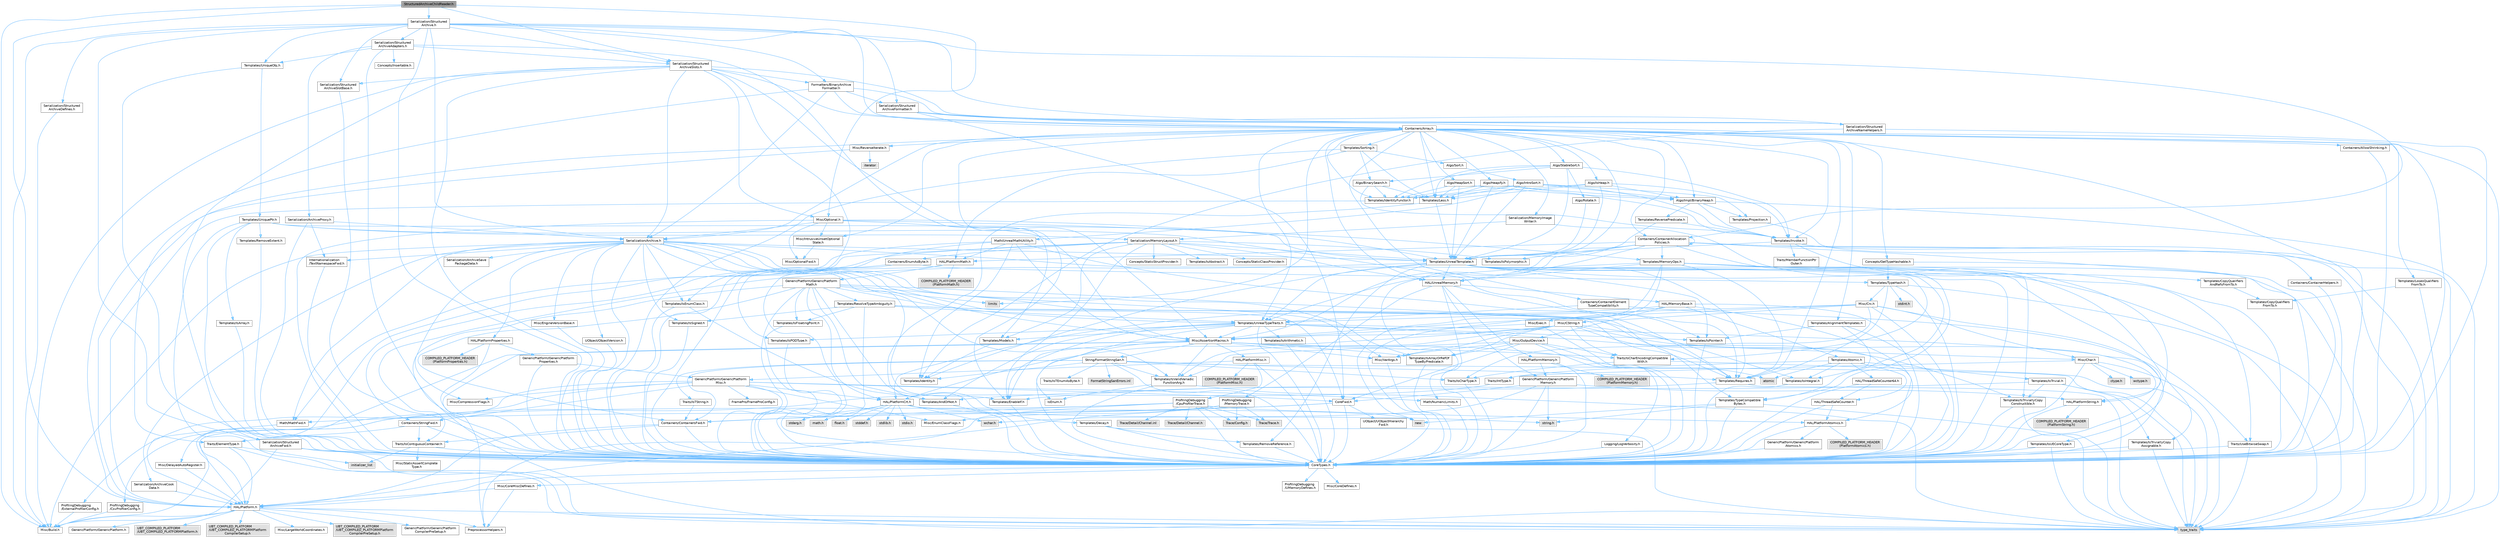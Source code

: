 digraph "StructuredArchiveChildReader.h"
{
 // INTERACTIVE_SVG=YES
 // LATEX_PDF_SIZE
  bgcolor="transparent";
  edge [fontname=Helvetica,fontsize=10,labelfontname=Helvetica,labelfontsize=10];
  node [fontname=Helvetica,fontsize=10,shape=box,height=0.2,width=0.4];
  Node1 [id="Node000001",label="StructuredArchiveChildReader.h",height=0.2,width=0.4,color="gray40", fillcolor="grey60", style="filled", fontcolor="black",tooltip=" "];
  Node1 -> Node2 [id="edge1_Node000001_Node000002",color="steelblue1",style="solid",tooltip=" "];
  Node2 [id="Node000002",label="HAL/Platform.h",height=0.2,width=0.4,color="grey40", fillcolor="white", style="filled",URL="$d9/dd0/Platform_8h.html",tooltip=" "];
  Node2 -> Node3 [id="edge2_Node000002_Node000003",color="steelblue1",style="solid",tooltip=" "];
  Node3 [id="Node000003",label="Misc/Build.h",height=0.2,width=0.4,color="grey40", fillcolor="white", style="filled",URL="$d3/dbb/Build_8h.html",tooltip=" "];
  Node2 -> Node4 [id="edge3_Node000002_Node000004",color="steelblue1",style="solid",tooltip=" "];
  Node4 [id="Node000004",label="Misc/LargeWorldCoordinates.h",height=0.2,width=0.4,color="grey40", fillcolor="white", style="filled",URL="$d2/dcb/LargeWorldCoordinates_8h.html",tooltip=" "];
  Node2 -> Node5 [id="edge4_Node000002_Node000005",color="steelblue1",style="solid",tooltip=" "];
  Node5 [id="Node000005",label="type_traits",height=0.2,width=0.4,color="grey60", fillcolor="#E0E0E0", style="filled",tooltip=" "];
  Node2 -> Node6 [id="edge5_Node000002_Node000006",color="steelblue1",style="solid",tooltip=" "];
  Node6 [id="Node000006",label="PreprocessorHelpers.h",height=0.2,width=0.4,color="grey40", fillcolor="white", style="filled",URL="$db/ddb/PreprocessorHelpers_8h.html",tooltip=" "];
  Node2 -> Node7 [id="edge6_Node000002_Node000007",color="steelblue1",style="solid",tooltip=" "];
  Node7 [id="Node000007",label="UBT_COMPILED_PLATFORM\l/UBT_COMPILED_PLATFORMPlatform\lCompilerPreSetup.h",height=0.2,width=0.4,color="grey60", fillcolor="#E0E0E0", style="filled",tooltip=" "];
  Node2 -> Node8 [id="edge7_Node000002_Node000008",color="steelblue1",style="solid",tooltip=" "];
  Node8 [id="Node000008",label="GenericPlatform/GenericPlatform\lCompilerPreSetup.h",height=0.2,width=0.4,color="grey40", fillcolor="white", style="filled",URL="$d9/dc8/GenericPlatformCompilerPreSetup_8h.html",tooltip=" "];
  Node2 -> Node9 [id="edge8_Node000002_Node000009",color="steelblue1",style="solid",tooltip=" "];
  Node9 [id="Node000009",label="GenericPlatform/GenericPlatform.h",height=0.2,width=0.4,color="grey40", fillcolor="white", style="filled",URL="$d6/d84/GenericPlatform_8h.html",tooltip=" "];
  Node2 -> Node10 [id="edge9_Node000002_Node000010",color="steelblue1",style="solid",tooltip=" "];
  Node10 [id="Node000010",label="UBT_COMPILED_PLATFORM\l/UBT_COMPILED_PLATFORMPlatform.h",height=0.2,width=0.4,color="grey60", fillcolor="#E0E0E0", style="filled",tooltip=" "];
  Node2 -> Node11 [id="edge10_Node000002_Node000011",color="steelblue1",style="solid",tooltip=" "];
  Node11 [id="Node000011",label="UBT_COMPILED_PLATFORM\l/UBT_COMPILED_PLATFORMPlatform\lCompilerSetup.h",height=0.2,width=0.4,color="grey60", fillcolor="#E0E0E0", style="filled",tooltip=" "];
  Node1 -> Node3 [id="edge11_Node000001_Node000003",color="steelblue1",style="solid",tooltip=" "];
  Node1 -> Node12 [id="edge12_Node000001_Node000012",color="steelblue1",style="solid",tooltip=" "];
  Node12 [id="Node000012",label="Misc/Optional.h",height=0.2,width=0.4,color="grey40", fillcolor="white", style="filled",URL="$d2/dae/Optional_8h.html",tooltip=" "];
  Node12 -> Node13 [id="edge13_Node000012_Node000013",color="steelblue1",style="solid",tooltip=" "];
  Node13 [id="Node000013",label="CoreTypes.h",height=0.2,width=0.4,color="grey40", fillcolor="white", style="filled",URL="$dc/dec/CoreTypes_8h.html",tooltip=" "];
  Node13 -> Node2 [id="edge14_Node000013_Node000002",color="steelblue1",style="solid",tooltip=" "];
  Node13 -> Node14 [id="edge15_Node000013_Node000014",color="steelblue1",style="solid",tooltip=" "];
  Node14 [id="Node000014",label="ProfilingDebugging\l/UMemoryDefines.h",height=0.2,width=0.4,color="grey40", fillcolor="white", style="filled",URL="$d2/da2/UMemoryDefines_8h.html",tooltip=" "];
  Node13 -> Node15 [id="edge16_Node000013_Node000015",color="steelblue1",style="solid",tooltip=" "];
  Node15 [id="Node000015",label="Misc/CoreMiscDefines.h",height=0.2,width=0.4,color="grey40", fillcolor="white", style="filled",URL="$da/d38/CoreMiscDefines_8h.html",tooltip=" "];
  Node15 -> Node2 [id="edge17_Node000015_Node000002",color="steelblue1",style="solid",tooltip=" "];
  Node15 -> Node6 [id="edge18_Node000015_Node000006",color="steelblue1",style="solid",tooltip=" "];
  Node13 -> Node16 [id="edge19_Node000013_Node000016",color="steelblue1",style="solid",tooltip=" "];
  Node16 [id="Node000016",label="Misc/CoreDefines.h",height=0.2,width=0.4,color="grey40", fillcolor="white", style="filled",URL="$d3/dd2/CoreDefines_8h.html",tooltip=" "];
  Node12 -> Node17 [id="edge20_Node000012_Node000017",color="steelblue1",style="solid",tooltip=" "];
  Node17 [id="Node000017",label="Misc/AssertionMacros.h",height=0.2,width=0.4,color="grey40", fillcolor="white", style="filled",URL="$d0/dfa/AssertionMacros_8h.html",tooltip=" "];
  Node17 -> Node13 [id="edge21_Node000017_Node000013",color="steelblue1",style="solid",tooltip=" "];
  Node17 -> Node2 [id="edge22_Node000017_Node000002",color="steelblue1",style="solid",tooltip=" "];
  Node17 -> Node18 [id="edge23_Node000017_Node000018",color="steelblue1",style="solid",tooltip=" "];
  Node18 [id="Node000018",label="HAL/PlatformMisc.h",height=0.2,width=0.4,color="grey40", fillcolor="white", style="filled",URL="$d0/df5/PlatformMisc_8h.html",tooltip=" "];
  Node18 -> Node13 [id="edge24_Node000018_Node000013",color="steelblue1",style="solid",tooltip=" "];
  Node18 -> Node19 [id="edge25_Node000018_Node000019",color="steelblue1",style="solid",tooltip=" "];
  Node19 [id="Node000019",label="GenericPlatform/GenericPlatform\lMisc.h",height=0.2,width=0.4,color="grey40", fillcolor="white", style="filled",URL="$db/d9a/GenericPlatformMisc_8h.html",tooltip=" "];
  Node19 -> Node20 [id="edge26_Node000019_Node000020",color="steelblue1",style="solid",tooltip=" "];
  Node20 [id="Node000020",label="Containers/StringFwd.h",height=0.2,width=0.4,color="grey40", fillcolor="white", style="filled",URL="$df/d37/StringFwd_8h.html",tooltip=" "];
  Node20 -> Node13 [id="edge27_Node000020_Node000013",color="steelblue1",style="solid",tooltip=" "];
  Node20 -> Node21 [id="edge28_Node000020_Node000021",color="steelblue1",style="solid",tooltip=" "];
  Node21 [id="Node000021",label="Traits/ElementType.h",height=0.2,width=0.4,color="grey40", fillcolor="white", style="filled",URL="$d5/d4f/ElementType_8h.html",tooltip=" "];
  Node21 -> Node2 [id="edge29_Node000021_Node000002",color="steelblue1",style="solid",tooltip=" "];
  Node21 -> Node22 [id="edge30_Node000021_Node000022",color="steelblue1",style="solid",tooltip=" "];
  Node22 [id="Node000022",label="initializer_list",height=0.2,width=0.4,color="grey60", fillcolor="#E0E0E0", style="filled",tooltip=" "];
  Node21 -> Node5 [id="edge31_Node000021_Node000005",color="steelblue1",style="solid",tooltip=" "];
  Node20 -> Node23 [id="edge32_Node000020_Node000023",color="steelblue1",style="solid",tooltip=" "];
  Node23 [id="Node000023",label="Traits/IsContiguousContainer.h",height=0.2,width=0.4,color="grey40", fillcolor="white", style="filled",URL="$d5/d3c/IsContiguousContainer_8h.html",tooltip=" "];
  Node23 -> Node13 [id="edge33_Node000023_Node000013",color="steelblue1",style="solid",tooltip=" "];
  Node23 -> Node24 [id="edge34_Node000023_Node000024",color="steelblue1",style="solid",tooltip=" "];
  Node24 [id="Node000024",label="Misc/StaticAssertComplete\lType.h",height=0.2,width=0.4,color="grey40", fillcolor="white", style="filled",URL="$d5/d4e/StaticAssertCompleteType_8h.html",tooltip=" "];
  Node23 -> Node22 [id="edge35_Node000023_Node000022",color="steelblue1",style="solid",tooltip=" "];
  Node19 -> Node25 [id="edge36_Node000019_Node000025",color="steelblue1",style="solid",tooltip=" "];
  Node25 [id="Node000025",label="CoreFwd.h",height=0.2,width=0.4,color="grey40", fillcolor="white", style="filled",URL="$d1/d1e/CoreFwd_8h.html",tooltip=" "];
  Node25 -> Node13 [id="edge37_Node000025_Node000013",color="steelblue1",style="solid",tooltip=" "];
  Node25 -> Node26 [id="edge38_Node000025_Node000026",color="steelblue1",style="solid",tooltip=" "];
  Node26 [id="Node000026",label="Containers/ContainersFwd.h",height=0.2,width=0.4,color="grey40", fillcolor="white", style="filled",URL="$d4/d0a/ContainersFwd_8h.html",tooltip=" "];
  Node26 -> Node2 [id="edge39_Node000026_Node000002",color="steelblue1",style="solid",tooltip=" "];
  Node26 -> Node13 [id="edge40_Node000026_Node000013",color="steelblue1",style="solid",tooltip=" "];
  Node26 -> Node23 [id="edge41_Node000026_Node000023",color="steelblue1",style="solid",tooltip=" "];
  Node25 -> Node27 [id="edge42_Node000025_Node000027",color="steelblue1",style="solid",tooltip=" "];
  Node27 [id="Node000027",label="Math/MathFwd.h",height=0.2,width=0.4,color="grey40", fillcolor="white", style="filled",URL="$d2/d10/MathFwd_8h.html",tooltip=" "];
  Node27 -> Node2 [id="edge43_Node000027_Node000002",color="steelblue1",style="solid",tooltip=" "];
  Node25 -> Node28 [id="edge44_Node000025_Node000028",color="steelblue1",style="solid",tooltip=" "];
  Node28 [id="Node000028",label="UObject/UObjectHierarchy\lFwd.h",height=0.2,width=0.4,color="grey40", fillcolor="white", style="filled",URL="$d3/d13/UObjectHierarchyFwd_8h.html",tooltip=" "];
  Node19 -> Node13 [id="edge45_Node000019_Node000013",color="steelblue1",style="solid",tooltip=" "];
  Node19 -> Node29 [id="edge46_Node000019_Node000029",color="steelblue1",style="solid",tooltip=" "];
  Node29 [id="Node000029",label="FramePro/FrameProConfig.h",height=0.2,width=0.4,color="grey40", fillcolor="white", style="filled",URL="$d7/d90/FrameProConfig_8h.html",tooltip=" "];
  Node19 -> Node30 [id="edge47_Node000019_Node000030",color="steelblue1",style="solid",tooltip=" "];
  Node30 [id="Node000030",label="HAL/PlatformCrt.h",height=0.2,width=0.4,color="grey40", fillcolor="white", style="filled",URL="$d8/d75/PlatformCrt_8h.html",tooltip=" "];
  Node30 -> Node31 [id="edge48_Node000030_Node000031",color="steelblue1",style="solid",tooltip=" "];
  Node31 [id="Node000031",label="new",height=0.2,width=0.4,color="grey60", fillcolor="#E0E0E0", style="filled",tooltip=" "];
  Node30 -> Node32 [id="edge49_Node000030_Node000032",color="steelblue1",style="solid",tooltip=" "];
  Node32 [id="Node000032",label="wchar.h",height=0.2,width=0.4,color="grey60", fillcolor="#E0E0E0", style="filled",tooltip=" "];
  Node30 -> Node33 [id="edge50_Node000030_Node000033",color="steelblue1",style="solid",tooltip=" "];
  Node33 [id="Node000033",label="stddef.h",height=0.2,width=0.4,color="grey60", fillcolor="#E0E0E0", style="filled",tooltip=" "];
  Node30 -> Node34 [id="edge51_Node000030_Node000034",color="steelblue1",style="solid",tooltip=" "];
  Node34 [id="Node000034",label="stdlib.h",height=0.2,width=0.4,color="grey60", fillcolor="#E0E0E0", style="filled",tooltip=" "];
  Node30 -> Node35 [id="edge52_Node000030_Node000035",color="steelblue1",style="solid",tooltip=" "];
  Node35 [id="Node000035",label="stdio.h",height=0.2,width=0.4,color="grey60", fillcolor="#E0E0E0", style="filled",tooltip=" "];
  Node30 -> Node36 [id="edge53_Node000030_Node000036",color="steelblue1",style="solid",tooltip=" "];
  Node36 [id="Node000036",label="stdarg.h",height=0.2,width=0.4,color="grey60", fillcolor="#E0E0E0", style="filled",tooltip=" "];
  Node30 -> Node37 [id="edge54_Node000030_Node000037",color="steelblue1",style="solid",tooltip=" "];
  Node37 [id="Node000037",label="math.h",height=0.2,width=0.4,color="grey60", fillcolor="#E0E0E0", style="filled",tooltip=" "];
  Node30 -> Node38 [id="edge55_Node000030_Node000038",color="steelblue1",style="solid",tooltip=" "];
  Node38 [id="Node000038",label="float.h",height=0.2,width=0.4,color="grey60", fillcolor="#E0E0E0", style="filled",tooltip=" "];
  Node30 -> Node39 [id="edge56_Node000030_Node000039",color="steelblue1",style="solid",tooltip=" "];
  Node39 [id="Node000039",label="string.h",height=0.2,width=0.4,color="grey60", fillcolor="#E0E0E0", style="filled",tooltip=" "];
  Node19 -> Node40 [id="edge57_Node000019_Node000040",color="steelblue1",style="solid",tooltip=" "];
  Node40 [id="Node000040",label="Math/NumericLimits.h",height=0.2,width=0.4,color="grey40", fillcolor="white", style="filled",URL="$df/d1b/NumericLimits_8h.html",tooltip=" "];
  Node40 -> Node13 [id="edge58_Node000040_Node000013",color="steelblue1",style="solid",tooltip=" "];
  Node19 -> Node41 [id="edge59_Node000019_Node000041",color="steelblue1",style="solid",tooltip=" "];
  Node41 [id="Node000041",label="Misc/CompressionFlags.h",height=0.2,width=0.4,color="grey40", fillcolor="white", style="filled",URL="$d9/d76/CompressionFlags_8h.html",tooltip=" "];
  Node19 -> Node42 [id="edge60_Node000019_Node000042",color="steelblue1",style="solid",tooltip=" "];
  Node42 [id="Node000042",label="Misc/EnumClassFlags.h",height=0.2,width=0.4,color="grey40", fillcolor="white", style="filled",URL="$d8/de7/EnumClassFlags_8h.html",tooltip=" "];
  Node19 -> Node43 [id="edge61_Node000019_Node000043",color="steelblue1",style="solid",tooltip=" "];
  Node43 [id="Node000043",label="ProfilingDebugging\l/CsvProfilerConfig.h",height=0.2,width=0.4,color="grey40", fillcolor="white", style="filled",URL="$d3/d88/CsvProfilerConfig_8h.html",tooltip=" "];
  Node43 -> Node3 [id="edge62_Node000043_Node000003",color="steelblue1",style="solid",tooltip=" "];
  Node19 -> Node44 [id="edge63_Node000019_Node000044",color="steelblue1",style="solid",tooltip=" "];
  Node44 [id="Node000044",label="ProfilingDebugging\l/ExternalProfilerConfig.h",height=0.2,width=0.4,color="grey40", fillcolor="white", style="filled",URL="$d3/dbb/ExternalProfilerConfig_8h.html",tooltip=" "];
  Node44 -> Node3 [id="edge64_Node000044_Node000003",color="steelblue1",style="solid",tooltip=" "];
  Node18 -> Node45 [id="edge65_Node000018_Node000045",color="steelblue1",style="solid",tooltip=" "];
  Node45 [id="Node000045",label="COMPILED_PLATFORM_HEADER\l(PlatformMisc.h)",height=0.2,width=0.4,color="grey60", fillcolor="#E0E0E0", style="filled",tooltip=" "];
  Node18 -> Node46 [id="edge66_Node000018_Node000046",color="steelblue1",style="solid",tooltip=" "];
  Node46 [id="Node000046",label="ProfilingDebugging\l/CpuProfilerTrace.h",height=0.2,width=0.4,color="grey40", fillcolor="white", style="filled",URL="$da/dcb/CpuProfilerTrace_8h.html",tooltip=" "];
  Node46 -> Node13 [id="edge67_Node000046_Node000013",color="steelblue1",style="solid",tooltip=" "];
  Node46 -> Node26 [id="edge68_Node000046_Node000026",color="steelblue1",style="solid",tooltip=" "];
  Node46 -> Node47 [id="edge69_Node000046_Node000047",color="steelblue1",style="solid",tooltip=" "];
  Node47 [id="Node000047",label="HAL/PlatformAtomics.h",height=0.2,width=0.4,color="grey40", fillcolor="white", style="filled",URL="$d3/d36/PlatformAtomics_8h.html",tooltip=" "];
  Node47 -> Node13 [id="edge70_Node000047_Node000013",color="steelblue1",style="solid",tooltip=" "];
  Node47 -> Node48 [id="edge71_Node000047_Node000048",color="steelblue1",style="solid",tooltip=" "];
  Node48 [id="Node000048",label="GenericPlatform/GenericPlatform\lAtomics.h",height=0.2,width=0.4,color="grey40", fillcolor="white", style="filled",URL="$da/d72/GenericPlatformAtomics_8h.html",tooltip=" "];
  Node48 -> Node13 [id="edge72_Node000048_Node000013",color="steelblue1",style="solid",tooltip=" "];
  Node47 -> Node49 [id="edge73_Node000047_Node000049",color="steelblue1",style="solid",tooltip=" "];
  Node49 [id="Node000049",label="COMPILED_PLATFORM_HEADER\l(PlatformAtomics.h)",height=0.2,width=0.4,color="grey60", fillcolor="#E0E0E0", style="filled",tooltip=" "];
  Node46 -> Node6 [id="edge74_Node000046_Node000006",color="steelblue1",style="solid",tooltip=" "];
  Node46 -> Node3 [id="edge75_Node000046_Node000003",color="steelblue1",style="solid",tooltip=" "];
  Node46 -> Node50 [id="edge76_Node000046_Node000050",color="steelblue1",style="solid",tooltip=" "];
  Node50 [id="Node000050",label="Trace/Config.h",height=0.2,width=0.4,color="grey60", fillcolor="#E0E0E0", style="filled",tooltip=" "];
  Node46 -> Node51 [id="edge77_Node000046_Node000051",color="steelblue1",style="solid",tooltip=" "];
  Node51 [id="Node000051",label="Trace/Detail/Channel.h",height=0.2,width=0.4,color="grey60", fillcolor="#E0E0E0", style="filled",tooltip=" "];
  Node46 -> Node52 [id="edge78_Node000046_Node000052",color="steelblue1",style="solid",tooltip=" "];
  Node52 [id="Node000052",label="Trace/Detail/Channel.inl",height=0.2,width=0.4,color="grey60", fillcolor="#E0E0E0", style="filled",tooltip=" "];
  Node46 -> Node53 [id="edge79_Node000046_Node000053",color="steelblue1",style="solid",tooltip=" "];
  Node53 [id="Node000053",label="Trace/Trace.h",height=0.2,width=0.4,color="grey60", fillcolor="#E0E0E0", style="filled",tooltip=" "];
  Node17 -> Node6 [id="edge80_Node000017_Node000006",color="steelblue1",style="solid",tooltip=" "];
  Node17 -> Node54 [id="edge81_Node000017_Node000054",color="steelblue1",style="solid",tooltip=" "];
  Node54 [id="Node000054",label="Templates/EnableIf.h",height=0.2,width=0.4,color="grey40", fillcolor="white", style="filled",URL="$d7/d60/EnableIf_8h.html",tooltip=" "];
  Node54 -> Node13 [id="edge82_Node000054_Node000013",color="steelblue1",style="solid",tooltip=" "];
  Node17 -> Node55 [id="edge83_Node000017_Node000055",color="steelblue1",style="solid",tooltip=" "];
  Node55 [id="Node000055",label="Templates/IsArrayOrRefOf\lTypeByPredicate.h",height=0.2,width=0.4,color="grey40", fillcolor="white", style="filled",URL="$d6/da1/IsArrayOrRefOfTypeByPredicate_8h.html",tooltip=" "];
  Node55 -> Node13 [id="edge84_Node000055_Node000013",color="steelblue1",style="solid",tooltip=" "];
  Node17 -> Node56 [id="edge85_Node000017_Node000056",color="steelblue1",style="solid",tooltip=" "];
  Node56 [id="Node000056",label="Templates/IsValidVariadic\lFunctionArg.h",height=0.2,width=0.4,color="grey40", fillcolor="white", style="filled",URL="$d0/dc8/IsValidVariadicFunctionArg_8h.html",tooltip=" "];
  Node56 -> Node13 [id="edge86_Node000056_Node000013",color="steelblue1",style="solid",tooltip=" "];
  Node56 -> Node57 [id="edge87_Node000056_Node000057",color="steelblue1",style="solid",tooltip=" "];
  Node57 [id="Node000057",label="IsEnum.h",height=0.2,width=0.4,color="grey40", fillcolor="white", style="filled",URL="$d4/de5/IsEnum_8h.html",tooltip=" "];
  Node56 -> Node5 [id="edge88_Node000056_Node000005",color="steelblue1",style="solid",tooltip=" "];
  Node17 -> Node58 [id="edge89_Node000017_Node000058",color="steelblue1",style="solid",tooltip=" "];
  Node58 [id="Node000058",label="Traits/IsCharEncodingCompatible\lWith.h",height=0.2,width=0.4,color="grey40", fillcolor="white", style="filled",URL="$df/dd1/IsCharEncodingCompatibleWith_8h.html",tooltip=" "];
  Node58 -> Node5 [id="edge90_Node000058_Node000005",color="steelblue1",style="solid",tooltip=" "];
  Node58 -> Node59 [id="edge91_Node000058_Node000059",color="steelblue1",style="solid",tooltip=" "];
  Node59 [id="Node000059",label="Traits/IsCharType.h",height=0.2,width=0.4,color="grey40", fillcolor="white", style="filled",URL="$db/d51/IsCharType_8h.html",tooltip=" "];
  Node59 -> Node13 [id="edge92_Node000059_Node000013",color="steelblue1",style="solid",tooltip=" "];
  Node17 -> Node60 [id="edge93_Node000017_Node000060",color="steelblue1",style="solid",tooltip=" "];
  Node60 [id="Node000060",label="Misc/VarArgs.h",height=0.2,width=0.4,color="grey40", fillcolor="white", style="filled",URL="$d5/d6f/VarArgs_8h.html",tooltip=" "];
  Node60 -> Node13 [id="edge94_Node000060_Node000013",color="steelblue1",style="solid",tooltip=" "];
  Node17 -> Node61 [id="edge95_Node000017_Node000061",color="steelblue1",style="solid",tooltip=" "];
  Node61 [id="Node000061",label="String/FormatStringSan.h",height=0.2,width=0.4,color="grey40", fillcolor="white", style="filled",URL="$d3/d8b/FormatStringSan_8h.html",tooltip=" "];
  Node61 -> Node5 [id="edge96_Node000061_Node000005",color="steelblue1",style="solid",tooltip=" "];
  Node61 -> Node13 [id="edge97_Node000061_Node000013",color="steelblue1",style="solid",tooltip=" "];
  Node61 -> Node62 [id="edge98_Node000061_Node000062",color="steelblue1",style="solid",tooltip=" "];
  Node62 [id="Node000062",label="Templates/Requires.h",height=0.2,width=0.4,color="grey40", fillcolor="white", style="filled",URL="$dc/d96/Requires_8h.html",tooltip=" "];
  Node62 -> Node54 [id="edge99_Node000062_Node000054",color="steelblue1",style="solid",tooltip=" "];
  Node62 -> Node5 [id="edge100_Node000062_Node000005",color="steelblue1",style="solid",tooltip=" "];
  Node61 -> Node63 [id="edge101_Node000061_Node000063",color="steelblue1",style="solid",tooltip=" "];
  Node63 [id="Node000063",label="Templates/Identity.h",height=0.2,width=0.4,color="grey40", fillcolor="white", style="filled",URL="$d0/dd5/Identity_8h.html",tooltip=" "];
  Node61 -> Node56 [id="edge102_Node000061_Node000056",color="steelblue1",style="solid",tooltip=" "];
  Node61 -> Node59 [id="edge103_Node000061_Node000059",color="steelblue1",style="solid",tooltip=" "];
  Node61 -> Node64 [id="edge104_Node000061_Node000064",color="steelblue1",style="solid",tooltip=" "];
  Node64 [id="Node000064",label="Traits/IsTEnumAsByte.h",height=0.2,width=0.4,color="grey40", fillcolor="white", style="filled",URL="$d1/de6/IsTEnumAsByte_8h.html",tooltip=" "];
  Node61 -> Node65 [id="edge105_Node000061_Node000065",color="steelblue1",style="solid",tooltip=" "];
  Node65 [id="Node000065",label="Traits/IsTString.h",height=0.2,width=0.4,color="grey40", fillcolor="white", style="filled",URL="$d0/df8/IsTString_8h.html",tooltip=" "];
  Node65 -> Node26 [id="edge106_Node000065_Node000026",color="steelblue1",style="solid",tooltip=" "];
  Node61 -> Node26 [id="edge107_Node000061_Node000026",color="steelblue1",style="solid",tooltip=" "];
  Node61 -> Node66 [id="edge108_Node000061_Node000066",color="steelblue1",style="solid",tooltip=" "];
  Node66 [id="Node000066",label="FormatStringSanErrors.inl",height=0.2,width=0.4,color="grey60", fillcolor="#E0E0E0", style="filled",tooltip=" "];
  Node17 -> Node67 [id="edge109_Node000017_Node000067",color="steelblue1",style="solid",tooltip=" "];
  Node67 [id="Node000067",label="atomic",height=0.2,width=0.4,color="grey60", fillcolor="#E0E0E0", style="filled",tooltip=" "];
  Node12 -> Node68 [id="edge110_Node000012_Node000068",color="steelblue1",style="solid",tooltip=" "];
  Node68 [id="Node000068",label="Misc/IntrusiveUnsetOptional\lState.h",height=0.2,width=0.4,color="grey40", fillcolor="white", style="filled",URL="$d2/d0a/IntrusiveUnsetOptionalState_8h.html",tooltip=" "];
  Node68 -> Node69 [id="edge111_Node000068_Node000069",color="steelblue1",style="solid",tooltip=" "];
  Node69 [id="Node000069",label="Misc/OptionalFwd.h",height=0.2,width=0.4,color="grey40", fillcolor="white", style="filled",URL="$dc/d50/OptionalFwd_8h.html",tooltip=" "];
  Node12 -> Node69 [id="edge112_Node000012_Node000069",color="steelblue1",style="solid",tooltip=" "];
  Node12 -> Node70 [id="edge113_Node000012_Node000070",color="steelblue1",style="solid",tooltip=" "];
  Node70 [id="Node000070",label="Templates/MemoryOps.h",height=0.2,width=0.4,color="grey40", fillcolor="white", style="filled",URL="$db/dea/MemoryOps_8h.html",tooltip=" "];
  Node70 -> Node13 [id="edge114_Node000070_Node000013",color="steelblue1",style="solid",tooltip=" "];
  Node70 -> Node71 [id="edge115_Node000070_Node000071",color="steelblue1",style="solid",tooltip=" "];
  Node71 [id="Node000071",label="HAL/UnrealMemory.h",height=0.2,width=0.4,color="grey40", fillcolor="white", style="filled",URL="$d9/d96/UnrealMemory_8h.html",tooltip=" "];
  Node71 -> Node13 [id="edge116_Node000071_Node000013",color="steelblue1",style="solid",tooltip=" "];
  Node71 -> Node72 [id="edge117_Node000071_Node000072",color="steelblue1",style="solid",tooltip=" "];
  Node72 [id="Node000072",label="GenericPlatform/GenericPlatform\lMemory.h",height=0.2,width=0.4,color="grey40", fillcolor="white", style="filled",URL="$dd/d22/GenericPlatformMemory_8h.html",tooltip=" "];
  Node72 -> Node25 [id="edge118_Node000072_Node000025",color="steelblue1",style="solid",tooltip=" "];
  Node72 -> Node13 [id="edge119_Node000072_Node000013",color="steelblue1",style="solid",tooltip=" "];
  Node72 -> Node73 [id="edge120_Node000072_Node000073",color="steelblue1",style="solid",tooltip=" "];
  Node73 [id="Node000073",label="HAL/PlatformString.h",height=0.2,width=0.4,color="grey40", fillcolor="white", style="filled",URL="$db/db5/PlatformString_8h.html",tooltip=" "];
  Node73 -> Node13 [id="edge121_Node000073_Node000013",color="steelblue1",style="solid",tooltip=" "];
  Node73 -> Node74 [id="edge122_Node000073_Node000074",color="steelblue1",style="solid",tooltip=" "];
  Node74 [id="Node000074",label="COMPILED_PLATFORM_HEADER\l(PlatformString.h)",height=0.2,width=0.4,color="grey60", fillcolor="#E0E0E0", style="filled",tooltip=" "];
  Node72 -> Node39 [id="edge123_Node000072_Node000039",color="steelblue1",style="solid",tooltip=" "];
  Node72 -> Node32 [id="edge124_Node000072_Node000032",color="steelblue1",style="solid",tooltip=" "];
  Node71 -> Node75 [id="edge125_Node000071_Node000075",color="steelblue1",style="solid",tooltip=" "];
  Node75 [id="Node000075",label="HAL/MemoryBase.h",height=0.2,width=0.4,color="grey40", fillcolor="white", style="filled",URL="$d6/d9f/MemoryBase_8h.html",tooltip=" "];
  Node75 -> Node13 [id="edge126_Node000075_Node000013",color="steelblue1",style="solid",tooltip=" "];
  Node75 -> Node47 [id="edge127_Node000075_Node000047",color="steelblue1",style="solid",tooltip=" "];
  Node75 -> Node30 [id="edge128_Node000075_Node000030",color="steelblue1",style="solid",tooltip=" "];
  Node75 -> Node76 [id="edge129_Node000075_Node000076",color="steelblue1",style="solid",tooltip=" "];
  Node76 [id="Node000076",label="Misc/Exec.h",height=0.2,width=0.4,color="grey40", fillcolor="white", style="filled",URL="$de/ddb/Exec_8h.html",tooltip=" "];
  Node76 -> Node13 [id="edge130_Node000076_Node000013",color="steelblue1",style="solid",tooltip=" "];
  Node76 -> Node17 [id="edge131_Node000076_Node000017",color="steelblue1",style="solid",tooltip=" "];
  Node75 -> Node77 [id="edge132_Node000075_Node000077",color="steelblue1",style="solid",tooltip=" "];
  Node77 [id="Node000077",label="Misc/OutputDevice.h",height=0.2,width=0.4,color="grey40", fillcolor="white", style="filled",URL="$d7/d32/OutputDevice_8h.html",tooltip=" "];
  Node77 -> Node25 [id="edge133_Node000077_Node000025",color="steelblue1",style="solid",tooltip=" "];
  Node77 -> Node13 [id="edge134_Node000077_Node000013",color="steelblue1",style="solid",tooltip=" "];
  Node77 -> Node78 [id="edge135_Node000077_Node000078",color="steelblue1",style="solid",tooltip=" "];
  Node78 [id="Node000078",label="Logging/LogVerbosity.h",height=0.2,width=0.4,color="grey40", fillcolor="white", style="filled",URL="$d2/d8f/LogVerbosity_8h.html",tooltip=" "];
  Node78 -> Node13 [id="edge136_Node000078_Node000013",color="steelblue1",style="solid",tooltip=" "];
  Node77 -> Node60 [id="edge137_Node000077_Node000060",color="steelblue1",style="solid",tooltip=" "];
  Node77 -> Node55 [id="edge138_Node000077_Node000055",color="steelblue1",style="solid",tooltip=" "];
  Node77 -> Node56 [id="edge139_Node000077_Node000056",color="steelblue1",style="solid",tooltip=" "];
  Node77 -> Node58 [id="edge140_Node000077_Node000058",color="steelblue1",style="solid",tooltip=" "];
  Node75 -> Node79 [id="edge141_Node000075_Node000079",color="steelblue1",style="solid",tooltip=" "];
  Node79 [id="Node000079",label="Templates/Atomic.h",height=0.2,width=0.4,color="grey40", fillcolor="white", style="filled",URL="$d3/d91/Atomic_8h.html",tooltip=" "];
  Node79 -> Node80 [id="edge142_Node000079_Node000080",color="steelblue1",style="solid",tooltip=" "];
  Node80 [id="Node000080",label="HAL/ThreadSafeCounter.h",height=0.2,width=0.4,color="grey40", fillcolor="white", style="filled",URL="$dc/dc9/ThreadSafeCounter_8h.html",tooltip=" "];
  Node80 -> Node13 [id="edge143_Node000080_Node000013",color="steelblue1",style="solid",tooltip=" "];
  Node80 -> Node47 [id="edge144_Node000080_Node000047",color="steelblue1",style="solid",tooltip=" "];
  Node79 -> Node81 [id="edge145_Node000079_Node000081",color="steelblue1",style="solid",tooltip=" "];
  Node81 [id="Node000081",label="HAL/ThreadSafeCounter64.h",height=0.2,width=0.4,color="grey40", fillcolor="white", style="filled",URL="$d0/d12/ThreadSafeCounter64_8h.html",tooltip=" "];
  Node81 -> Node13 [id="edge146_Node000081_Node000013",color="steelblue1",style="solid",tooltip=" "];
  Node81 -> Node80 [id="edge147_Node000081_Node000080",color="steelblue1",style="solid",tooltip=" "];
  Node79 -> Node82 [id="edge148_Node000079_Node000082",color="steelblue1",style="solid",tooltip=" "];
  Node82 [id="Node000082",label="Templates/IsIntegral.h",height=0.2,width=0.4,color="grey40", fillcolor="white", style="filled",URL="$da/d64/IsIntegral_8h.html",tooltip=" "];
  Node82 -> Node13 [id="edge149_Node000082_Node000013",color="steelblue1",style="solid",tooltip=" "];
  Node79 -> Node83 [id="edge150_Node000079_Node000083",color="steelblue1",style="solid",tooltip=" "];
  Node83 [id="Node000083",label="Templates/IsTrivial.h",height=0.2,width=0.4,color="grey40", fillcolor="white", style="filled",URL="$da/d4c/IsTrivial_8h.html",tooltip=" "];
  Node83 -> Node84 [id="edge151_Node000083_Node000084",color="steelblue1",style="solid",tooltip=" "];
  Node84 [id="Node000084",label="Templates/AndOrNot.h",height=0.2,width=0.4,color="grey40", fillcolor="white", style="filled",URL="$db/d0a/AndOrNot_8h.html",tooltip=" "];
  Node84 -> Node13 [id="edge152_Node000084_Node000013",color="steelblue1",style="solid",tooltip=" "];
  Node83 -> Node85 [id="edge153_Node000083_Node000085",color="steelblue1",style="solid",tooltip=" "];
  Node85 [id="Node000085",label="Templates/IsTriviallyCopy\lConstructible.h",height=0.2,width=0.4,color="grey40", fillcolor="white", style="filled",URL="$d3/d78/IsTriviallyCopyConstructible_8h.html",tooltip=" "];
  Node85 -> Node13 [id="edge154_Node000085_Node000013",color="steelblue1",style="solid",tooltip=" "];
  Node85 -> Node5 [id="edge155_Node000085_Node000005",color="steelblue1",style="solid",tooltip=" "];
  Node83 -> Node86 [id="edge156_Node000083_Node000086",color="steelblue1",style="solid",tooltip=" "];
  Node86 [id="Node000086",label="Templates/IsTriviallyCopy\lAssignable.h",height=0.2,width=0.4,color="grey40", fillcolor="white", style="filled",URL="$d2/df2/IsTriviallyCopyAssignable_8h.html",tooltip=" "];
  Node86 -> Node13 [id="edge157_Node000086_Node000013",color="steelblue1",style="solid",tooltip=" "];
  Node86 -> Node5 [id="edge158_Node000086_Node000005",color="steelblue1",style="solid",tooltip=" "];
  Node83 -> Node5 [id="edge159_Node000083_Node000005",color="steelblue1",style="solid",tooltip=" "];
  Node79 -> Node87 [id="edge160_Node000079_Node000087",color="steelblue1",style="solid",tooltip=" "];
  Node87 [id="Node000087",label="Traits/IntType.h",height=0.2,width=0.4,color="grey40", fillcolor="white", style="filled",URL="$d7/deb/IntType_8h.html",tooltip=" "];
  Node87 -> Node2 [id="edge161_Node000087_Node000002",color="steelblue1",style="solid",tooltip=" "];
  Node79 -> Node67 [id="edge162_Node000079_Node000067",color="steelblue1",style="solid",tooltip=" "];
  Node71 -> Node88 [id="edge163_Node000071_Node000088",color="steelblue1",style="solid",tooltip=" "];
  Node88 [id="Node000088",label="HAL/PlatformMemory.h",height=0.2,width=0.4,color="grey40", fillcolor="white", style="filled",URL="$de/d68/PlatformMemory_8h.html",tooltip=" "];
  Node88 -> Node13 [id="edge164_Node000088_Node000013",color="steelblue1",style="solid",tooltip=" "];
  Node88 -> Node72 [id="edge165_Node000088_Node000072",color="steelblue1",style="solid",tooltip=" "];
  Node88 -> Node89 [id="edge166_Node000088_Node000089",color="steelblue1",style="solid",tooltip=" "];
  Node89 [id="Node000089",label="COMPILED_PLATFORM_HEADER\l(PlatformMemory.h)",height=0.2,width=0.4,color="grey60", fillcolor="#E0E0E0", style="filled",tooltip=" "];
  Node71 -> Node90 [id="edge167_Node000071_Node000090",color="steelblue1",style="solid",tooltip=" "];
  Node90 [id="Node000090",label="ProfilingDebugging\l/MemoryTrace.h",height=0.2,width=0.4,color="grey40", fillcolor="white", style="filled",URL="$da/dd7/MemoryTrace_8h.html",tooltip=" "];
  Node90 -> Node2 [id="edge168_Node000090_Node000002",color="steelblue1",style="solid",tooltip=" "];
  Node90 -> Node42 [id="edge169_Node000090_Node000042",color="steelblue1",style="solid",tooltip=" "];
  Node90 -> Node50 [id="edge170_Node000090_Node000050",color="steelblue1",style="solid",tooltip=" "];
  Node90 -> Node53 [id="edge171_Node000090_Node000053",color="steelblue1",style="solid",tooltip=" "];
  Node71 -> Node91 [id="edge172_Node000071_Node000091",color="steelblue1",style="solid",tooltip=" "];
  Node91 [id="Node000091",label="Templates/IsPointer.h",height=0.2,width=0.4,color="grey40", fillcolor="white", style="filled",URL="$d7/d05/IsPointer_8h.html",tooltip=" "];
  Node91 -> Node13 [id="edge173_Node000091_Node000013",color="steelblue1",style="solid",tooltip=" "];
  Node70 -> Node86 [id="edge174_Node000070_Node000086",color="steelblue1",style="solid",tooltip=" "];
  Node70 -> Node85 [id="edge175_Node000070_Node000085",color="steelblue1",style="solid",tooltip=" "];
  Node70 -> Node62 [id="edge176_Node000070_Node000062",color="steelblue1",style="solid",tooltip=" "];
  Node70 -> Node92 [id="edge177_Node000070_Node000092",color="steelblue1",style="solid",tooltip=" "];
  Node92 [id="Node000092",label="Templates/UnrealTypeTraits.h",height=0.2,width=0.4,color="grey40", fillcolor="white", style="filled",URL="$d2/d2d/UnrealTypeTraits_8h.html",tooltip=" "];
  Node92 -> Node13 [id="edge178_Node000092_Node000013",color="steelblue1",style="solid",tooltip=" "];
  Node92 -> Node91 [id="edge179_Node000092_Node000091",color="steelblue1",style="solid",tooltip=" "];
  Node92 -> Node17 [id="edge180_Node000092_Node000017",color="steelblue1",style="solid",tooltip=" "];
  Node92 -> Node84 [id="edge181_Node000092_Node000084",color="steelblue1",style="solid",tooltip=" "];
  Node92 -> Node54 [id="edge182_Node000092_Node000054",color="steelblue1",style="solid",tooltip=" "];
  Node92 -> Node93 [id="edge183_Node000092_Node000093",color="steelblue1",style="solid",tooltip=" "];
  Node93 [id="Node000093",label="Templates/IsArithmetic.h",height=0.2,width=0.4,color="grey40", fillcolor="white", style="filled",URL="$d2/d5d/IsArithmetic_8h.html",tooltip=" "];
  Node93 -> Node13 [id="edge184_Node000093_Node000013",color="steelblue1",style="solid",tooltip=" "];
  Node92 -> Node57 [id="edge185_Node000092_Node000057",color="steelblue1",style="solid",tooltip=" "];
  Node92 -> Node94 [id="edge186_Node000092_Node000094",color="steelblue1",style="solid",tooltip=" "];
  Node94 [id="Node000094",label="Templates/Models.h",height=0.2,width=0.4,color="grey40", fillcolor="white", style="filled",URL="$d3/d0c/Models_8h.html",tooltip=" "];
  Node94 -> Node63 [id="edge187_Node000094_Node000063",color="steelblue1",style="solid",tooltip=" "];
  Node92 -> Node95 [id="edge188_Node000092_Node000095",color="steelblue1",style="solid",tooltip=" "];
  Node95 [id="Node000095",label="Templates/IsPODType.h",height=0.2,width=0.4,color="grey40", fillcolor="white", style="filled",URL="$d7/db1/IsPODType_8h.html",tooltip=" "];
  Node95 -> Node13 [id="edge189_Node000095_Node000013",color="steelblue1",style="solid",tooltip=" "];
  Node92 -> Node96 [id="edge190_Node000092_Node000096",color="steelblue1",style="solid",tooltip=" "];
  Node96 [id="Node000096",label="Templates/IsUECoreType.h",height=0.2,width=0.4,color="grey40", fillcolor="white", style="filled",URL="$d1/db8/IsUECoreType_8h.html",tooltip=" "];
  Node96 -> Node13 [id="edge191_Node000096_Node000013",color="steelblue1",style="solid",tooltip=" "];
  Node96 -> Node5 [id="edge192_Node000096_Node000005",color="steelblue1",style="solid",tooltip=" "];
  Node92 -> Node85 [id="edge193_Node000092_Node000085",color="steelblue1",style="solid",tooltip=" "];
  Node70 -> Node97 [id="edge194_Node000070_Node000097",color="steelblue1",style="solid",tooltip=" "];
  Node97 [id="Node000097",label="Traits/UseBitwiseSwap.h",height=0.2,width=0.4,color="grey40", fillcolor="white", style="filled",URL="$db/df3/UseBitwiseSwap_8h.html",tooltip=" "];
  Node97 -> Node13 [id="edge195_Node000097_Node000013",color="steelblue1",style="solid",tooltip=" "];
  Node97 -> Node5 [id="edge196_Node000097_Node000005",color="steelblue1",style="solid",tooltip=" "];
  Node70 -> Node31 [id="edge197_Node000070_Node000031",color="steelblue1",style="solid",tooltip=" "];
  Node70 -> Node5 [id="edge198_Node000070_Node000005",color="steelblue1",style="solid",tooltip=" "];
  Node12 -> Node98 [id="edge199_Node000012_Node000098",color="steelblue1",style="solid",tooltip=" "];
  Node98 [id="Node000098",label="Templates/UnrealTemplate.h",height=0.2,width=0.4,color="grey40", fillcolor="white", style="filled",URL="$d4/d24/UnrealTemplate_8h.html",tooltip=" "];
  Node98 -> Node13 [id="edge200_Node000098_Node000013",color="steelblue1",style="solid",tooltip=" "];
  Node98 -> Node91 [id="edge201_Node000098_Node000091",color="steelblue1",style="solid",tooltip=" "];
  Node98 -> Node71 [id="edge202_Node000098_Node000071",color="steelblue1",style="solid",tooltip=" "];
  Node98 -> Node99 [id="edge203_Node000098_Node000099",color="steelblue1",style="solid",tooltip=" "];
  Node99 [id="Node000099",label="Templates/CopyQualifiers\lAndRefsFromTo.h",height=0.2,width=0.4,color="grey40", fillcolor="white", style="filled",URL="$d3/db3/CopyQualifiersAndRefsFromTo_8h.html",tooltip=" "];
  Node99 -> Node100 [id="edge204_Node000099_Node000100",color="steelblue1",style="solid",tooltip=" "];
  Node100 [id="Node000100",label="Templates/CopyQualifiers\lFromTo.h",height=0.2,width=0.4,color="grey40", fillcolor="white", style="filled",URL="$d5/db4/CopyQualifiersFromTo_8h.html",tooltip=" "];
  Node98 -> Node92 [id="edge205_Node000098_Node000092",color="steelblue1",style="solid",tooltip=" "];
  Node98 -> Node101 [id="edge206_Node000098_Node000101",color="steelblue1",style="solid",tooltip=" "];
  Node101 [id="Node000101",label="Templates/RemoveReference.h",height=0.2,width=0.4,color="grey40", fillcolor="white", style="filled",URL="$da/dbe/RemoveReference_8h.html",tooltip=" "];
  Node101 -> Node13 [id="edge207_Node000101_Node000013",color="steelblue1",style="solid",tooltip=" "];
  Node98 -> Node62 [id="edge208_Node000098_Node000062",color="steelblue1",style="solid",tooltip=" "];
  Node98 -> Node102 [id="edge209_Node000098_Node000102",color="steelblue1",style="solid",tooltip=" "];
  Node102 [id="Node000102",label="Templates/TypeCompatible\lBytes.h",height=0.2,width=0.4,color="grey40", fillcolor="white", style="filled",URL="$df/d0a/TypeCompatibleBytes_8h.html",tooltip=" "];
  Node102 -> Node13 [id="edge210_Node000102_Node000013",color="steelblue1",style="solid",tooltip=" "];
  Node102 -> Node39 [id="edge211_Node000102_Node000039",color="steelblue1",style="solid",tooltip=" "];
  Node102 -> Node31 [id="edge212_Node000102_Node000031",color="steelblue1",style="solid",tooltip=" "];
  Node102 -> Node5 [id="edge213_Node000102_Node000005",color="steelblue1",style="solid",tooltip=" "];
  Node98 -> Node63 [id="edge214_Node000098_Node000063",color="steelblue1",style="solid",tooltip=" "];
  Node98 -> Node23 [id="edge215_Node000098_Node000023",color="steelblue1",style="solid",tooltip=" "];
  Node98 -> Node97 [id="edge216_Node000098_Node000097",color="steelblue1",style="solid",tooltip=" "];
  Node98 -> Node5 [id="edge217_Node000098_Node000005",color="steelblue1",style="solid",tooltip=" "];
  Node12 -> Node103 [id="edge218_Node000012_Node000103",color="steelblue1",style="solid",tooltip=" "];
  Node103 [id="Node000103",label="Serialization/Archive.h",height=0.2,width=0.4,color="grey40", fillcolor="white", style="filled",URL="$d7/d3b/Archive_8h.html",tooltip=" "];
  Node103 -> Node25 [id="edge219_Node000103_Node000025",color="steelblue1",style="solid",tooltip=" "];
  Node103 -> Node13 [id="edge220_Node000103_Node000013",color="steelblue1",style="solid",tooltip=" "];
  Node103 -> Node104 [id="edge221_Node000103_Node000104",color="steelblue1",style="solid",tooltip=" "];
  Node104 [id="Node000104",label="HAL/PlatformProperties.h",height=0.2,width=0.4,color="grey40", fillcolor="white", style="filled",URL="$d9/db0/PlatformProperties_8h.html",tooltip=" "];
  Node104 -> Node13 [id="edge222_Node000104_Node000013",color="steelblue1",style="solid",tooltip=" "];
  Node104 -> Node105 [id="edge223_Node000104_Node000105",color="steelblue1",style="solid",tooltip=" "];
  Node105 [id="Node000105",label="GenericPlatform/GenericPlatform\lProperties.h",height=0.2,width=0.4,color="grey40", fillcolor="white", style="filled",URL="$d2/dcd/GenericPlatformProperties_8h.html",tooltip=" "];
  Node105 -> Node13 [id="edge224_Node000105_Node000013",color="steelblue1",style="solid",tooltip=" "];
  Node105 -> Node19 [id="edge225_Node000105_Node000019",color="steelblue1",style="solid",tooltip=" "];
  Node104 -> Node106 [id="edge226_Node000104_Node000106",color="steelblue1",style="solid",tooltip=" "];
  Node106 [id="Node000106",label="COMPILED_PLATFORM_HEADER\l(PlatformProperties.h)",height=0.2,width=0.4,color="grey60", fillcolor="#E0E0E0", style="filled",tooltip=" "];
  Node103 -> Node107 [id="edge227_Node000103_Node000107",color="steelblue1",style="solid",tooltip=" "];
  Node107 [id="Node000107",label="Internationalization\l/TextNamespaceFwd.h",height=0.2,width=0.4,color="grey40", fillcolor="white", style="filled",URL="$d8/d97/TextNamespaceFwd_8h.html",tooltip=" "];
  Node107 -> Node13 [id="edge228_Node000107_Node000013",color="steelblue1",style="solid",tooltip=" "];
  Node103 -> Node27 [id="edge229_Node000103_Node000027",color="steelblue1",style="solid",tooltip=" "];
  Node103 -> Node17 [id="edge230_Node000103_Node000017",color="steelblue1",style="solid",tooltip=" "];
  Node103 -> Node3 [id="edge231_Node000103_Node000003",color="steelblue1",style="solid",tooltip=" "];
  Node103 -> Node41 [id="edge232_Node000103_Node000041",color="steelblue1",style="solid",tooltip=" "];
  Node103 -> Node108 [id="edge233_Node000103_Node000108",color="steelblue1",style="solid",tooltip=" "];
  Node108 [id="Node000108",label="Misc/EngineVersionBase.h",height=0.2,width=0.4,color="grey40", fillcolor="white", style="filled",URL="$d5/d2b/EngineVersionBase_8h.html",tooltip=" "];
  Node108 -> Node13 [id="edge234_Node000108_Node000013",color="steelblue1",style="solid",tooltip=" "];
  Node103 -> Node60 [id="edge235_Node000103_Node000060",color="steelblue1",style="solid",tooltip=" "];
  Node103 -> Node109 [id="edge236_Node000103_Node000109",color="steelblue1",style="solid",tooltip=" "];
  Node109 [id="Node000109",label="Serialization/ArchiveCook\lData.h",height=0.2,width=0.4,color="grey40", fillcolor="white", style="filled",URL="$dc/db6/ArchiveCookData_8h.html",tooltip=" "];
  Node109 -> Node2 [id="edge237_Node000109_Node000002",color="steelblue1",style="solid",tooltip=" "];
  Node103 -> Node110 [id="edge238_Node000103_Node000110",color="steelblue1",style="solid",tooltip=" "];
  Node110 [id="Node000110",label="Serialization/ArchiveSave\lPackageData.h",height=0.2,width=0.4,color="grey40", fillcolor="white", style="filled",URL="$d1/d37/ArchiveSavePackageData_8h.html",tooltip=" "];
  Node103 -> Node54 [id="edge239_Node000103_Node000054",color="steelblue1",style="solid",tooltip=" "];
  Node103 -> Node55 [id="edge240_Node000103_Node000055",color="steelblue1",style="solid",tooltip=" "];
  Node103 -> Node111 [id="edge241_Node000103_Node000111",color="steelblue1",style="solid",tooltip=" "];
  Node111 [id="Node000111",label="Templates/IsEnumClass.h",height=0.2,width=0.4,color="grey40", fillcolor="white", style="filled",URL="$d7/d15/IsEnumClass_8h.html",tooltip=" "];
  Node111 -> Node13 [id="edge242_Node000111_Node000013",color="steelblue1",style="solid",tooltip=" "];
  Node111 -> Node84 [id="edge243_Node000111_Node000084",color="steelblue1",style="solid",tooltip=" "];
  Node103 -> Node112 [id="edge244_Node000103_Node000112",color="steelblue1",style="solid",tooltip=" "];
  Node112 [id="Node000112",label="Templates/IsSigned.h",height=0.2,width=0.4,color="grey40", fillcolor="white", style="filled",URL="$d8/dd8/IsSigned_8h.html",tooltip=" "];
  Node112 -> Node13 [id="edge245_Node000112_Node000013",color="steelblue1",style="solid",tooltip=" "];
  Node103 -> Node56 [id="edge246_Node000103_Node000056",color="steelblue1",style="solid",tooltip=" "];
  Node103 -> Node98 [id="edge247_Node000103_Node000098",color="steelblue1",style="solid",tooltip=" "];
  Node103 -> Node58 [id="edge248_Node000103_Node000058",color="steelblue1",style="solid",tooltip=" "];
  Node103 -> Node113 [id="edge249_Node000103_Node000113",color="steelblue1",style="solid",tooltip=" "];
  Node113 [id="Node000113",label="UObject/ObjectVersion.h",height=0.2,width=0.4,color="grey40", fillcolor="white", style="filled",URL="$da/d63/ObjectVersion_8h.html",tooltip=" "];
  Node113 -> Node13 [id="edge250_Node000113_Node000013",color="steelblue1",style="solid",tooltip=" "];
  Node1 -> Node114 [id="edge251_Node000001_Node000114",color="steelblue1",style="solid",tooltip=" "];
  Node114 [id="Node000114",label="Serialization/Structured\lArchive.h",height=0.2,width=0.4,color="grey40", fillcolor="white", style="filled",URL="$d9/d1e/StructuredArchive_8h.html",tooltip=" "];
  Node114 -> Node115 [id="edge252_Node000114_Node000115",color="steelblue1",style="solid",tooltip=" "];
  Node115 [id="Node000115",label="Containers/Array.h",height=0.2,width=0.4,color="grey40", fillcolor="white", style="filled",URL="$df/dd0/Array_8h.html",tooltip=" "];
  Node115 -> Node13 [id="edge253_Node000115_Node000013",color="steelblue1",style="solid",tooltip=" "];
  Node115 -> Node17 [id="edge254_Node000115_Node000017",color="steelblue1",style="solid",tooltip=" "];
  Node115 -> Node68 [id="edge255_Node000115_Node000068",color="steelblue1",style="solid",tooltip=" "];
  Node115 -> Node116 [id="edge256_Node000115_Node000116",color="steelblue1",style="solid",tooltip=" "];
  Node116 [id="Node000116",label="Misc/ReverseIterate.h",height=0.2,width=0.4,color="grey40", fillcolor="white", style="filled",URL="$db/de3/ReverseIterate_8h.html",tooltip=" "];
  Node116 -> Node2 [id="edge257_Node000116_Node000002",color="steelblue1",style="solid",tooltip=" "];
  Node116 -> Node117 [id="edge258_Node000116_Node000117",color="steelblue1",style="solid",tooltip=" "];
  Node117 [id="Node000117",label="iterator",height=0.2,width=0.4,color="grey60", fillcolor="#E0E0E0", style="filled",tooltip=" "];
  Node115 -> Node71 [id="edge259_Node000115_Node000071",color="steelblue1",style="solid",tooltip=" "];
  Node115 -> Node92 [id="edge260_Node000115_Node000092",color="steelblue1",style="solid",tooltip=" "];
  Node115 -> Node98 [id="edge261_Node000115_Node000098",color="steelblue1",style="solid",tooltip=" "];
  Node115 -> Node118 [id="edge262_Node000115_Node000118",color="steelblue1",style="solid",tooltip=" "];
  Node118 [id="Node000118",label="Containers/AllowShrinking.h",height=0.2,width=0.4,color="grey40", fillcolor="white", style="filled",URL="$d7/d1a/AllowShrinking_8h.html",tooltip=" "];
  Node118 -> Node13 [id="edge263_Node000118_Node000013",color="steelblue1",style="solid",tooltip=" "];
  Node115 -> Node119 [id="edge264_Node000115_Node000119",color="steelblue1",style="solid",tooltip=" "];
  Node119 [id="Node000119",label="Containers/ContainerAllocation\lPolicies.h",height=0.2,width=0.4,color="grey40", fillcolor="white", style="filled",URL="$d7/dff/ContainerAllocationPolicies_8h.html",tooltip=" "];
  Node119 -> Node13 [id="edge265_Node000119_Node000013",color="steelblue1",style="solid",tooltip=" "];
  Node119 -> Node120 [id="edge266_Node000119_Node000120",color="steelblue1",style="solid",tooltip=" "];
  Node120 [id="Node000120",label="Containers/ContainerHelpers.h",height=0.2,width=0.4,color="grey40", fillcolor="white", style="filled",URL="$d7/d33/ContainerHelpers_8h.html",tooltip=" "];
  Node120 -> Node13 [id="edge267_Node000120_Node000013",color="steelblue1",style="solid",tooltip=" "];
  Node119 -> Node119 [id="edge268_Node000119_Node000119",color="steelblue1",style="solid",tooltip=" "];
  Node119 -> Node121 [id="edge269_Node000119_Node000121",color="steelblue1",style="solid",tooltip=" "];
  Node121 [id="Node000121",label="HAL/PlatformMath.h",height=0.2,width=0.4,color="grey40", fillcolor="white", style="filled",URL="$dc/d53/PlatformMath_8h.html",tooltip=" "];
  Node121 -> Node13 [id="edge270_Node000121_Node000013",color="steelblue1",style="solid",tooltip=" "];
  Node121 -> Node122 [id="edge271_Node000121_Node000122",color="steelblue1",style="solid",tooltip=" "];
  Node122 [id="Node000122",label="GenericPlatform/GenericPlatform\lMath.h",height=0.2,width=0.4,color="grey40", fillcolor="white", style="filled",URL="$d5/d79/GenericPlatformMath_8h.html",tooltip=" "];
  Node122 -> Node13 [id="edge272_Node000122_Node000013",color="steelblue1",style="solid",tooltip=" "];
  Node122 -> Node26 [id="edge273_Node000122_Node000026",color="steelblue1",style="solid",tooltip=" "];
  Node122 -> Node30 [id="edge274_Node000122_Node000030",color="steelblue1",style="solid",tooltip=" "];
  Node122 -> Node84 [id="edge275_Node000122_Node000084",color="steelblue1",style="solid",tooltip=" "];
  Node122 -> Node123 [id="edge276_Node000122_Node000123",color="steelblue1",style="solid",tooltip=" "];
  Node123 [id="Node000123",label="Templates/Decay.h",height=0.2,width=0.4,color="grey40", fillcolor="white", style="filled",URL="$dd/d0f/Decay_8h.html",tooltip=" "];
  Node123 -> Node13 [id="edge277_Node000123_Node000013",color="steelblue1",style="solid",tooltip=" "];
  Node123 -> Node101 [id="edge278_Node000123_Node000101",color="steelblue1",style="solid",tooltip=" "];
  Node123 -> Node5 [id="edge279_Node000123_Node000005",color="steelblue1",style="solid",tooltip=" "];
  Node122 -> Node124 [id="edge280_Node000122_Node000124",color="steelblue1",style="solid",tooltip=" "];
  Node124 [id="Node000124",label="Templates/IsFloatingPoint.h",height=0.2,width=0.4,color="grey40", fillcolor="white", style="filled",URL="$d3/d11/IsFloatingPoint_8h.html",tooltip=" "];
  Node124 -> Node13 [id="edge281_Node000124_Node000013",color="steelblue1",style="solid",tooltip=" "];
  Node122 -> Node92 [id="edge282_Node000122_Node000092",color="steelblue1",style="solid",tooltip=" "];
  Node122 -> Node62 [id="edge283_Node000122_Node000062",color="steelblue1",style="solid",tooltip=" "];
  Node122 -> Node125 [id="edge284_Node000122_Node000125",color="steelblue1",style="solid",tooltip=" "];
  Node125 [id="Node000125",label="Templates/ResolveTypeAmbiguity.h",height=0.2,width=0.4,color="grey40", fillcolor="white", style="filled",URL="$df/d1f/ResolveTypeAmbiguity_8h.html",tooltip=" "];
  Node125 -> Node13 [id="edge285_Node000125_Node000013",color="steelblue1",style="solid",tooltip=" "];
  Node125 -> Node124 [id="edge286_Node000125_Node000124",color="steelblue1",style="solid",tooltip=" "];
  Node125 -> Node92 [id="edge287_Node000125_Node000092",color="steelblue1",style="solid",tooltip=" "];
  Node125 -> Node112 [id="edge288_Node000125_Node000112",color="steelblue1",style="solid",tooltip=" "];
  Node125 -> Node82 [id="edge289_Node000125_Node000082",color="steelblue1",style="solid",tooltip=" "];
  Node125 -> Node62 [id="edge290_Node000125_Node000062",color="steelblue1",style="solid",tooltip=" "];
  Node122 -> Node102 [id="edge291_Node000122_Node000102",color="steelblue1",style="solid",tooltip=" "];
  Node122 -> Node126 [id="edge292_Node000122_Node000126",color="steelblue1",style="solid",tooltip=" "];
  Node126 [id="Node000126",label="limits",height=0.2,width=0.4,color="grey60", fillcolor="#E0E0E0", style="filled",tooltip=" "];
  Node122 -> Node5 [id="edge293_Node000122_Node000005",color="steelblue1",style="solid",tooltip=" "];
  Node121 -> Node127 [id="edge294_Node000121_Node000127",color="steelblue1",style="solid",tooltip=" "];
  Node127 [id="Node000127",label="COMPILED_PLATFORM_HEADER\l(PlatformMath.h)",height=0.2,width=0.4,color="grey60", fillcolor="#E0E0E0", style="filled",tooltip=" "];
  Node119 -> Node71 [id="edge295_Node000119_Node000071",color="steelblue1",style="solid",tooltip=" "];
  Node119 -> Node40 [id="edge296_Node000119_Node000040",color="steelblue1",style="solid",tooltip=" "];
  Node119 -> Node17 [id="edge297_Node000119_Node000017",color="steelblue1",style="solid",tooltip=" "];
  Node119 -> Node128 [id="edge298_Node000119_Node000128",color="steelblue1",style="solid",tooltip=" "];
  Node128 [id="Node000128",label="Templates/IsPolymorphic.h",height=0.2,width=0.4,color="grey40", fillcolor="white", style="filled",URL="$dc/d20/IsPolymorphic_8h.html",tooltip=" "];
  Node119 -> Node70 [id="edge299_Node000119_Node000070",color="steelblue1",style="solid",tooltip=" "];
  Node119 -> Node102 [id="edge300_Node000119_Node000102",color="steelblue1",style="solid",tooltip=" "];
  Node119 -> Node5 [id="edge301_Node000119_Node000005",color="steelblue1",style="solid",tooltip=" "];
  Node115 -> Node129 [id="edge302_Node000115_Node000129",color="steelblue1",style="solid",tooltip=" "];
  Node129 [id="Node000129",label="Containers/ContainerElement\lTypeCompatibility.h",height=0.2,width=0.4,color="grey40", fillcolor="white", style="filled",URL="$df/ddf/ContainerElementTypeCompatibility_8h.html",tooltip=" "];
  Node129 -> Node13 [id="edge303_Node000129_Node000013",color="steelblue1",style="solid",tooltip=" "];
  Node129 -> Node92 [id="edge304_Node000129_Node000092",color="steelblue1",style="solid",tooltip=" "];
  Node115 -> Node103 [id="edge305_Node000115_Node000103",color="steelblue1",style="solid",tooltip=" "];
  Node115 -> Node130 [id="edge306_Node000115_Node000130",color="steelblue1",style="solid",tooltip=" "];
  Node130 [id="Node000130",label="Serialization/MemoryImage\lWriter.h",height=0.2,width=0.4,color="grey40", fillcolor="white", style="filled",URL="$d0/d08/MemoryImageWriter_8h.html",tooltip=" "];
  Node130 -> Node13 [id="edge307_Node000130_Node000013",color="steelblue1",style="solid",tooltip=" "];
  Node130 -> Node131 [id="edge308_Node000130_Node000131",color="steelblue1",style="solid",tooltip=" "];
  Node131 [id="Node000131",label="Serialization/MemoryLayout.h",height=0.2,width=0.4,color="grey40", fillcolor="white", style="filled",URL="$d7/d66/MemoryLayout_8h.html",tooltip=" "];
  Node131 -> Node132 [id="edge309_Node000131_Node000132",color="steelblue1",style="solid",tooltip=" "];
  Node132 [id="Node000132",label="Concepts/StaticClassProvider.h",height=0.2,width=0.4,color="grey40", fillcolor="white", style="filled",URL="$dd/d83/StaticClassProvider_8h.html",tooltip=" "];
  Node131 -> Node133 [id="edge310_Node000131_Node000133",color="steelblue1",style="solid",tooltip=" "];
  Node133 [id="Node000133",label="Concepts/StaticStructProvider.h",height=0.2,width=0.4,color="grey40", fillcolor="white", style="filled",URL="$d5/d77/StaticStructProvider_8h.html",tooltip=" "];
  Node131 -> Node134 [id="edge311_Node000131_Node000134",color="steelblue1",style="solid",tooltip=" "];
  Node134 [id="Node000134",label="Containers/EnumAsByte.h",height=0.2,width=0.4,color="grey40", fillcolor="white", style="filled",URL="$d6/d9a/EnumAsByte_8h.html",tooltip=" "];
  Node134 -> Node13 [id="edge312_Node000134_Node000013",color="steelblue1",style="solid",tooltip=" "];
  Node134 -> Node95 [id="edge313_Node000134_Node000095",color="steelblue1",style="solid",tooltip=" "];
  Node134 -> Node135 [id="edge314_Node000134_Node000135",color="steelblue1",style="solid",tooltip=" "];
  Node135 [id="Node000135",label="Templates/TypeHash.h",height=0.2,width=0.4,color="grey40", fillcolor="white", style="filled",URL="$d1/d62/TypeHash_8h.html",tooltip=" "];
  Node135 -> Node13 [id="edge315_Node000135_Node000013",color="steelblue1",style="solid",tooltip=" "];
  Node135 -> Node62 [id="edge316_Node000135_Node000062",color="steelblue1",style="solid",tooltip=" "];
  Node135 -> Node136 [id="edge317_Node000135_Node000136",color="steelblue1",style="solid",tooltip=" "];
  Node136 [id="Node000136",label="Misc/Crc.h",height=0.2,width=0.4,color="grey40", fillcolor="white", style="filled",URL="$d4/dd2/Crc_8h.html",tooltip=" "];
  Node136 -> Node13 [id="edge318_Node000136_Node000013",color="steelblue1",style="solid",tooltip=" "];
  Node136 -> Node73 [id="edge319_Node000136_Node000073",color="steelblue1",style="solid",tooltip=" "];
  Node136 -> Node17 [id="edge320_Node000136_Node000017",color="steelblue1",style="solid",tooltip=" "];
  Node136 -> Node137 [id="edge321_Node000136_Node000137",color="steelblue1",style="solid",tooltip=" "];
  Node137 [id="Node000137",label="Misc/CString.h",height=0.2,width=0.4,color="grey40", fillcolor="white", style="filled",URL="$d2/d49/CString_8h.html",tooltip=" "];
  Node137 -> Node13 [id="edge322_Node000137_Node000013",color="steelblue1",style="solid",tooltip=" "];
  Node137 -> Node30 [id="edge323_Node000137_Node000030",color="steelblue1",style="solid",tooltip=" "];
  Node137 -> Node73 [id="edge324_Node000137_Node000073",color="steelblue1",style="solid",tooltip=" "];
  Node137 -> Node17 [id="edge325_Node000137_Node000017",color="steelblue1",style="solid",tooltip=" "];
  Node137 -> Node138 [id="edge326_Node000137_Node000138",color="steelblue1",style="solid",tooltip=" "];
  Node138 [id="Node000138",label="Misc/Char.h",height=0.2,width=0.4,color="grey40", fillcolor="white", style="filled",URL="$d0/d58/Char_8h.html",tooltip=" "];
  Node138 -> Node13 [id="edge327_Node000138_Node000013",color="steelblue1",style="solid",tooltip=" "];
  Node138 -> Node87 [id="edge328_Node000138_Node000087",color="steelblue1",style="solid",tooltip=" "];
  Node138 -> Node139 [id="edge329_Node000138_Node000139",color="steelblue1",style="solid",tooltip=" "];
  Node139 [id="Node000139",label="ctype.h",height=0.2,width=0.4,color="grey60", fillcolor="#E0E0E0", style="filled",tooltip=" "];
  Node138 -> Node140 [id="edge330_Node000138_Node000140",color="steelblue1",style="solid",tooltip=" "];
  Node140 [id="Node000140",label="wctype.h",height=0.2,width=0.4,color="grey60", fillcolor="#E0E0E0", style="filled",tooltip=" "];
  Node138 -> Node5 [id="edge331_Node000138_Node000005",color="steelblue1",style="solid",tooltip=" "];
  Node137 -> Node60 [id="edge332_Node000137_Node000060",color="steelblue1",style="solid",tooltip=" "];
  Node137 -> Node55 [id="edge333_Node000137_Node000055",color="steelblue1",style="solid",tooltip=" "];
  Node137 -> Node56 [id="edge334_Node000137_Node000056",color="steelblue1",style="solid",tooltip=" "];
  Node137 -> Node58 [id="edge335_Node000137_Node000058",color="steelblue1",style="solid",tooltip=" "];
  Node136 -> Node138 [id="edge336_Node000136_Node000138",color="steelblue1",style="solid",tooltip=" "];
  Node136 -> Node92 [id="edge337_Node000136_Node000092",color="steelblue1",style="solid",tooltip=" "];
  Node136 -> Node59 [id="edge338_Node000136_Node000059",color="steelblue1",style="solid",tooltip=" "];
  Node135 -> Node141 [id="edge339_Node000135_Node000141",color="steelblue1",style="solid",tooltip=" "];
  Node141 [id="Node000141",label="stdint.h",height=0.2,width=0.4,color="grey60", fillcolor="#E0E0E0", style="filled",tooltip=" "];
  Node135 -> Node5 [id="edge340_Node000135_Node000005",color="steelblue1",style="solid",tooltip=" "];
  Node131 -> Node20 [id="edge341_Node000131_Node000020",color="steelblue1",style="solid",tooltip=" "];
  Node131 -> Node71 [id="edge342_Node000131_Node000071",color="steelblue1",style="solid",tooltip=" "];
  Node131 -> Node142 [id="edge343_Node000131_Node000142",color="steelblue1",style="solid",tooltip=" "];
  Node142 [id="Node000142",label="Misc/DelayedAutoRegister.h",height=0.2,width=0.4,color="grey40", fillcolor="white", style="filled",URL="$d1/dda/DelayedAutoRegister_8h.html",tooltip=" "];
  Node142 -> Node2 [id="edge344_Node000142_Node000002",color="steelblue1",style="solid",tooltip=" "];
  Node131 -> Node54 [id="edge345_Node000131_Node000054",color="steelblue1",style="solid",tooltip=" "];
  Node131 -> Node143 [id="edge346_Node000131_Node000143",color="steelblue1",style="solid",tooltip=" "];
  Node143 [id="Node000143",label="Templates/IsAbstract.h",height=0.2,width=0.4,color="grey40", fillcolor="white", style="filled",URL="$d8/db7/IsAbstract_8h.html",tooltip=" "];
  Node131 -> Node128 [id="edge347_Node000131_Node000128",color="steelblue1",style="solid",tooltip=" "];
  Node131 -> Node94 [id="edge348_Node000131_Node000094",color="steelblue1",style="solid",tooltip=" "];
  Node131 -> Node98 [id="edge349_Node000131_Node000098",color="steelblue1",style="solid",tooltip=" "];
  Node115 -> Node144 [id="edge350_Node000115_Node000144",color="steelblue1",style="solid",tooltip=" "];
  Node144 [id="Node000144",label="Algo/Heapify.h",height=0.2,width=0.4,color="grey40", fillcolor="white", style="filled",URL="$d0/d2a/Heapify_8h.html",tooltip=" "];
  Node144 -> Node145 [id="edge351_Node000144_Node000145",color="steelblue1",style="solid",tooltip=" "];
  Node145 [id="Node000145",label="Algo/Impl/BinaryHeap.h",height=0.2,width=0.4,color="grey40", fillcolor="white", style="filled",URL="$d7/da3/Algo_2Impl_2BinaryHeap_8h.html",tooltip=" "];
  Node145 -> Node146 [id="edge352_Node000145_Node000146",color="steelblue1",style="solid",tooltip=" "];
  Node146 [id="Node000146",label="Templates/Invoke.h",height=0.2,width=0.4,color="grey40", fillcolor="white", style="filled",URL="$d7/deb/Invoke_8h.html",tooltip=" "];
  Node146 -> Node13 [id="edge353_Node000146_Node000013",color="steelblue1",style="solid",tooltip=" "];
  Node146 -> Node147 [id="edge354_Node000146_Node000147",color="steelblue1",style="solid",tooltip=" "];
  Node147 [id="Node000147",label="Traits/MemberFunctionPtr\lOuter.h",height=0.2,width=0.4,color="grey40", fillcolor="white", style="filled",URL="$db/da7/MemberFunctionPtrOuter_8h.html",tooltip=" "];
  Node146 -> Node98 [id="edge355_Node000146_Node000098",color="steelblue1",style="solid",tooltip=" "];
  Node146 -> Node5 [id="edge356_Node000146_Node000005",color="steelblue1",style="solid",tooltip=" "];
  Node145 -> Node148 [id="edge357_Node000145_Node000148",color="steelblue1",style="solid",tooltip=" "];
  Node148 [id="Node000148",label="Templates/Projection.h",height=0.2,width=0.4,color="grey40", fillcolor="white", style="filled",URL="$d7/df0/Projection_8h.html",tooltip=" "];
  Node148 -> Node5 [id="edge358_Node000148_Node000005",color="steelblue1",style="solid",tooltip=" "];
  Node145 -> Node149 [id="edge359_Node000145_Node000149",color="steelblue1",style="solid",tooltip=" "];
  Node149 [id="Node000149",label="Templates/ReversePredicate.h",height=0.2,width=0.4,color="grey40", fillcolor="white", style="filled",URL="$d8/d28/ReversePredicate_8h.html",tooltip=" "];
  Node149 -> Node146 [id="edge360_Node000149_Node000146",color="steelblue1",style="solid",tooltip=" "];
  Node149 -> Node98 [id="edge361_Node000149_Node000098",color="steelblue1",style="solid",tooltip=" "];
  Node145 -> Node5 [id="edge362_Node000145_Node000005",color="steelblue1",style="solid",tooltip=" "];
  Node144 -> Node150 [id="edge363_Node000144_Node000150",color="steelblue1",style="solid",tooltip=" "];
  Node150 [id="Node000150",label="Templates/IdentityFunctor.h",height=0.2,width=0.4,color="grey40", fillcolor="white", style="filled",URL="$d7/d2e/IdentityFunctor_8h.html",tooltip=" "];
  Node150 -> Node2 [id="edge364_Node000150_Node000002",color="steelblue1",style="solid",tooltip=" "];
  Node144 -> Node146 [id="edge365_Node000144_Node000146",color="steelblue1",style="solid",tooltip=" "];
  Node144 -> Node151 [id="edge366_Node000144_Node000151",color="steelblue1",style="solid",tooltip=" "];
  Node151 [id="Node000151",label="Templates/Less.h",height=0.2,width=0.4,color="grey40", fillcolor="white", style="filled",URL="$de/dc8/Less_8h.html",tooltip=" "];
  Node151 -> Node13 [id="edge367_Node000151_Node000013",color="steelblue1",style="solid",tooltip=" "];
  Node151 -> Node98 [id="edge368_Node000151_Node000098",color="steelblue1",style="solid",tooltip=" "];
  Node144 -> Node98 [id="edge369_Node000144_Node000098",color="steelblue1",style="solid",tooltip=" "];
  Node115 -> Node152 [id="edge370_Node000115_Node000152",color="steelblue1",style="solid",tooltip=" "];
  Node152 [id="Node000152",label="Algo/HeapSort.h",height=0.2,width=0.4,color="grey40", fillcolor="white", style="filled",URL="$d3/d92/HeapSort_8h.html",tooltip=" "];
  Node152 -> Node145 [id="edge371_Node000152_Node000145",color="steelblue1",style="solid",tooltip=" "];
  Node152 -> Node150 [id="edge372_Node000152_Node000150",color="steelblue1",style="solid",tooltip=" "];
  Node152 -> Node151 [id="edge373_Node000152_Node000151",color="steelblue1",style="solid",tooltip=" "];
  Node152 -> Node98 [id="edge374_Node000152_Node000098",color="steelblue1",style="solid",tooltip=" "];
  Node115 -> Node153 [id="edge375_Node000115_Node000153",color="steelblue1",style="solid",tooltip=" "];
  Node153 [id="Node000153",label="Algo/IsHeap.h",height=0.2,width=0.4,color="grey40", fillcolor="white", style="filled",URL="$de/d32/IsHeap_8h.html",tooltip=" "];
  Node153 -> Node145 [id="edge376_Node000153_Node000145",color="steelblue1",style="solid",tooltip=" "];
  Node153 -> Node150 [id="edge377_Node000153_Node000150",color="steelblue1",style="solid",tooltip=" "];
  Node153 -> Node146 [id="edge378_Node000153_Node000146",color="steelblue1",style="solid",tooltip=" "];
  Node153 -> Node151 [id="edge379_Node000153_Node000151",color="steelblue1",style="solid",tooltip=" "];
  Node153 -> Node98 [id="edge380_Node000153_Node000098",color="steelblue1",style="solid",tooltip=" "];
  Node115 -> Node145 [id="edge381_Node000115_Node000145",color="steelblue1",style="solid",tooltip=" "];
  Node115 -> Node154 [id="edge382_Node000115_Node000154",color="steelblue1",style="solid",tooltip=" "];
  Node154 [id="Node000154",label="Algo/StableSort.h",height=0.2,width=0.4,color="grey40", fillcolor="white", style="filled",URL="$d7/d3c/StableSort_8h.html",tooltip=" "];
  Node154 -> Node155 [id="edge383_Node000154_Node000155",color="steelblue1",style="solid",tooltip=" "];
  Node155 [id="Node000155",label="Algo/BinarySearch.h",height=0.2,width=0.4,color="grey40", fillcolor="white", style="filled",URL="$db/db4/BinarySearch_8h.html",tooltip=" "];
  Node155 -> Node150 [id="edge384_Node000155_Node000150",color="steelblue1",style="solid",tooltip=" "];
  Node155 -> Node146 [id="edge385_Node000155_Node000146",color="steelblue1",style="solid",tooltip=" "];
  Node155 -> Node151 [id="edge386_Node000155_Node000151",color="steelblue1",style="solid",tooltip=" "];
  Node154 -> Node156 [id="edge387_Node000154_Node000156",color="steelblue1",style="solid",tooltip=" "];
  Node156 [id="Node000156",label="Algo/Rotate.h",height=0.2,width=0.4,color="grey40", fillcolor="white", style="filled",URL="$dd/da7/Rotate_8h.html",tooltip=" "];
  Node156 -> Node98 [id="edge388_Node000156_Node000098",color="steelblue1",style="solid",tooltip=" "];
  Node154 -> Node150 [id="edge389_Node000154_Node000150",color="steelblue1",style="solid",tooltip=" "];
  Node154 -> Node146 [id="edge390_Node000154_Node000146",color="steelblue1",style="solid",tooltip=" "];
  Node154 -> Node151 [id="edge391_Node000154_Node000151",color="steelblue1",style="solid",tooltip=" "];
  Node154 -> Node98 [id="edge392_Node000154_Node000098",color="steelblue1",style="solid",tooltip=" "];
  Node115 -> Node157 [id="edge393_Node000115_Node000157",color="steelblue1",style="solid",tooltip=" "];
  Node157 [id="Node000157",label="Concepts/GetTypeHashable.h",height=0.2,width=0.4,color="grey40", fillcolor="white", style="filled",URL="$d3/da2/GetTypeHashable_8h.html",tooltip=" "];
  Node157 -> Node13 [id="edge394_Node000157_Node000013",color="steelblue1",style="solid",tooltip=" "];
  Node157 -> Node135 [id="edge395_Node000157_Node000135",color="steelblue1",style="solid",tooltip=" "];
  Node115 -> Node150 [id="edge396_Node000115_Node000150",color="steelblue1",style="solid",tooltip=" "];
  Node115 -> Node146 [id="edge397_Node000115_Node000146",color="steelblue1",style="solid",tooltip=" "];
  Node115 -> Node151 [id="edge398_Node000115_Node000151",color="steelblue1",style="solid",tooltip=" "];
  Node115 -> Node158 [id="edge399_Node000115_Node000158",color="steelblue1",style="solid",tooltip=" "];
  Node158 [id="Node000158",label="Templates/LosesQualifiers\lFromTo.h",height=0.2,width=0.4,color="grey40", fillcolor="white", style="filled",URL="$d2/db3/LosesQualifiersFromTo_8h.html",tooltip=" "];
  Node158 -> Node100 [id="edge400_Node000158_Node000100",color="steelblue1",style="solid",tooltip=" "];
  Node158 -> Node5 [id="edge401_Node000158_Node000005",color="steelblue1",style="solid",tooltip=" "];
  Node115 -> Node62 [id="edge402_Node000115_Node000062",color="steelblue1",style="solid",tooltip=" "];
  Node115 -> Node159 [id="edge403_Node000115_Node000159",color="steelblue1",style="solid",tooltip=" "];
  Node159 [id="Node000159",label="Templates/Sorting.h",height=0.2,width=0.4,color="grey40", fillcolor="white", style="filled",URL="$d3/d9e/Sorting_8h.html",tooltip=" "];
  Node159 -> Node13 [id="edge404_Node000159_Node000013",color="steelblue1",style="solid",tooltip=" "];
  Node159 -> Node155 [id="edge405_Node000159_Node000155",color="steelblue1",style="solid",tooltip=" "];
  Node159 -> Node160 [id="edge406_Node000159_Node000160",color="steelblue1",style="solid",tooltip=" "];
  Node160 [id="Node000160",label="Algo/Sort.h",height=0.2,width=0.4,color="grey40", fillcolor="white", style="filled",URL="$d1/d87/Sort_8h.html",tooltip=" "];
  Node160 -> Node161 [id="edge407_Node000160_Node000161",color="steelblue1",style="solid",tooltip=" "];
  Node161 [id="Node000161",label="Algo/IntroSort.h",height=0.2,width=0.4,color="grey40", fillcolor="white", style="filled",URL="$d3/db3/IntroSort_8h.html",tooltip=" "];
  Node161 -> Node145 [id="edge408_Node000161_Node000145",color="steelblue1",style="solid",tooltip=" "];
  Node161 -> Node162 [id="edge409_Node000161_Node000162",color="steelblue1",style="solid",tooltip=" "];
  Node162 [id="Node000162",label="Math/UnrealMathUtility.h",height=0.2,width=0.4,color="grey40", fillcolor="white", style="filled",URL="$db/db8/UnrealMathUtility_8h.html",tooltip=" "];
  Node162 -> Node13 [id="edge410_Node000162_Node000013",color="steelblue1",style="solid",tooltip=" "];
  Node162 -> Node17 [id="edge411_Node000162_Node000017",color="steelblue1",style="solid",tooltip=" "];
  Node162 -> Node121 [id="edge412_Node000162_Node000121",color="steelblue1",style="solid",tooltip=" "];
  Node162 -> Node27 [id="edge413_Node000162_Node000027",color="steelblue1",style="solid",tooltip=" "];
  Node162 -> Node63 [id="edge414_Node000162_Node000063",color="steelblue1",style="solid",tooltip=" "];
  Node162 -> Node62 [id="edge415_Node000162_Node000062",color="steelblue1",style="solid",tooltip=" "];
  Node161 -> Node150 [id="edge416_Node000161_Node000150",color="steelblue1",style="solid",tooltip=" "];
  Node161 -> Node146 [id="edge417_Node000161_Node000146",color="steelblue1",style="solid",tooltip=" "];
  Node161 -> Node148 [id="edge418_Node000161_Node000148",color="steelblue1",style="solid",tooltip=" "];
  Node161 -> Node151 [id="edge419_Node000161_Node000151",color="steelblue1",style="solid",tooltip=" "];
  Node161 -> Node98 [id="edge420_Node000161_Node000098",color="steelblue1",style="solid",tooltip=" "];
  Node159 -> Node121 [id="edge421_Node000159_Node000121",color="steelblue1",style="solid",tooltip=" "];
  Node159 -> Node151 [id="edge422_Node000159_Node000151",color="steelblue1",style="solid",tooltip=" "];
  Node115 -> Node163 [id="edge423_Node000115_Node000163",color="steelblue1",style="solid",tooltip=" "];
  Node163 [id="Node000163",label="Templates/AlignmentTemplates.h",height=0.2,width=0.4,color="grey40", fillcolor="white", style="filled",URL="$dd/d32/AlignmentTemplates_8h.html",tooltip=" "];
  Node163 -> Node13 [id="edge424_Node000163_Node000013",color="steelblue1",style="solid",tooltip=" "];
  Node163 -> Node82 [id="edge425_Node000163_Node000082",color="steelblue1",style="solid",tooltip=" "];
  Node163 -> Node91 [id="edge426_Node000163_Node000091",color="steelblue1",style="solid",tooltip=" "];
  Node115 -> Node21 [id="edge427_Node000115_Node000021",color="steelblue1",style="solid",tooltip=" "];
  Node115 -> Node126 [id="edge428_Node000115_Node000126",color="steelblue1",style="solid",tooltip=" "];
  Node115 -> Node5 [id="edge429_Node000115_Node000005",color="steelblue1",style="solid",tooltip=" "];
  Node114 -> Node119 [id="edge430_Node000114_Node000119",color="steelblue1",style="solid",tooltip=" "];
  Node114 -> Node13 [id="edge431_Node000114_Node000013",color="steelblue1",style="solid",tooltip=" "];
  Node114 -> Node164 [id="edge432_Node000114_Node000164",color="steelblue1",style="solid",tooltip=" "];
  Node164 [id="Node000164",label="Formatters/BinaryArchive\lFormatter.h",height=0.2,width=0.4,color="grey40", fillcolor="white", style="filled",URL="$d2/d01/BinaryArchiveFormatter_8h.html",tooltip=" "];
  Node164 -> Node115 [id="edge433_Node000164_Node000115",color="steelblue1",style="solid",tooltip=" "];
  Node164 -> Node2 [id="edge434_Node000164_Node000002",color="steelblue1",style="solid",tooltip=" "];
  Node164 -> Node103 [id="edge435_Node000164_Node000103",color="steelblue1",style="solid",tooltip=" "];
  Node164 -> Node165 [id="edge436_Node000164_Node000165",color="steelblue1",style="solid",tooltip=" "];
  Node165 [id="Node000165",label="Serialization/Structured\lArchiveFormatter.h",height=0.2,width=0.4,color="grey40", fillcolor="white", style="filled",URL="$db/dfe/StructuredArchiveFormatter_8h.html",tooltip=" "];
  Node165 -> Node115 [id="edge437_Node000165_Node000115",color="steelblue1",style="solid",tooltip=" "];
  Node165 -> Node25 [id="edge438_Node000165_Node000025",color="steelblue1",style="solid",tooltip=" "];
  Node165 -> Node13 [id="edge439_Node000165_Node000013",color="steelblue1",style="solid",tooltip=" "];
  Node165 -> Node166 [id="edge440_Node000165_Node000166",color="steelblue1",style="solid",tooltip=" "];
  Node166 [id="Node000166",label="Serialization/Structured\lArchiveNameHelpers.h",height=0.2,width=0.4,color="grey40", fillcolor="white", style="filled",URL="$d0/d7b/StructuredArchiveNameHelpers_8h.html",tooltip=" "];
  Node166 -> Node13 [id="edge441_Node000166_Node000013",color="steelblue1",style="solid",tooltip=" "];
  Node166 -> Node63 [id="edge442_Node000166_Node000063",color="steelblue1",style="solid",tooltip=" "];
  Node164 -> Node166 [id="edge443_Node000164_Node000166",color="steelblue1",style="solid",tooltip=" "];
  Node114 -> Node3 [id="edge444_Node000114_Node000003",color="steelblue1",style="solid",tooltip=" "];
  Node114 -> Node103 [id="edge445_Node000114_Node000103",color="steelblue1",style="solid",tooltip=" "];
  Node114 -> Node167 [id="edge446_Node000114_Node000167",color="steelblue1",style="solid",tooltip=" "];
  Node167 [id="Node000167",label="Serialization/Structured\lArchiveAdapters.h",height=0.2,width=0.4,color="grey40", fillcolor="white", style="filled",URL="$d3/de1/StructuredArchiveAdapters_8h.html",tooltip=" "];
  Node167 -> Node13 [id="edge447_Node000167_Node000013",color="steelblue1",style="solid",tooltip=" "];
  Node167 -> Node168 [id="edge448_Node000167_Node000168",color="steelblue1",style="solid",tooltip=" "];
  Node168 [id="Node000168",label="Concepts/Insertable.h",height=0.2,width=0.4,color="grey40", fillcolor="white", style="filled",URL="$d8/d3b/Insertable_8h.html",tooltip=" "];
  Node167 -> Node94 [id="edge449_Node000167_Node000094",color="steelblue1",style="solid",tooltip=" "];
  Node167 -> Node169 [id="edge450_Node000167_Node000169",color="steelblue1",style="solid",tooltip=" "];
  Node169 [id="Node000169",label="Serialization/ArchiveProxy.h",height=0.2,width=0.4,color="grey40", fillcolor="white", style="filled",URL="$dc/dda/ArchiveProxy_8h.html",tooltip=" "];
  Node169 -> Node13 [id="edge451_Node000169_Node000013",color="steelblue1",style="solid",tooltip=" "];
  Node169 -> Node107 [id="edge452_Node000169_Node000107",color="steelblue1",style="solid",tooltip=" "];
  Node169 -> Node103 [id="edge453_Node000169_Node000103",color="steelblue1",style="solid",tooltip=" "];
  Node167 -> Node170 [id="edge454_Node000167_Node000170",color="steelblue1",style="solid",tooltip=" "];
  Node170 [id="Node000170",label="Serialization/Structured\lArchiveSlots.h",height=0.2,width=0.4,color="grey40", fillcolor="white", style="filled",URL="$d2/d87/StructuredArchiveSlots_8h.html",tooltip=" "];
  Node170 -> Node115 [id="edge455_Node000170_Node000115",color="steelblue1",style="solid",tooltip=" "];
  Node170 -> Node13 [id="edge456_Node000170_Node000013",color="steelblue1",style="solid",tooltip=" "];
  Node170 -> Node164 [id="edge457_Node000170_Node000164",color="steelblue1",style="solid",tooltip=" "];
  Node170 -> Node3 [id="edge458_Node000170_Node000003",color="steelblue1",style="solid",tooltip=" "];
  Node170 -> Node12 [id="edge459_Node000170_Node000012",color="steelblue1",style="solid",tooltip=" "];
  Node170 -> Node103 [id="edge460_Node000170_Node000103",color="steelblue1",style="solid",tooltip=" "];
  Node170 -> Node171 [id="edge461_Node000170_Node000171",color="steelblue1",style="solid",tooltip=" "];
  Node171 [id="Node000171",label="Serialization/Structured\lArchiveFwd.h",height=0.2,width=0.4,color="grey40", fillcolor="white", style="filled",URL="$d2/df9/StructuredArchiveFwd_8h.html",tooltip=" "];
  Node171 -> Node13 [id="edge462_Node000171_Node000013",color="steelblue1",style="solid",tooltip=" "];
  Node171 -> Node3 [id="edge463_Node000171_Node000003",color="steelblue1",style="solid",tooltip=" "];
  Node171 -> Node5 [id="edge464_Node000171_Node000005",color="steelblue1",style="solid",tooltip=" "];
  Node170 -> Node166 [id="edge465_Node000170_Node000166",color="steelblue1",style="solid",tooltip=" "];
  Node170 -> Node172 [id="edge466_Node000170_Node000172",color="steelblue1",style="solid",tooltip=" "];
  Node172 [id="Node000172",label="Serialization/Structured\lArchiveSlotBase.h",height=0.2,width=0.4,color="grey40", fillcolor="white", style="filled",URL="$d9/d9a/StructuredArchiveSlotBase_8h.html",tooltip=" "];
  Node172 -> Node13 [id="edge467_Node000172_Node000013",color="steelblue1",style="solid",tooltip=" "];
  Node170 -> Node54 [id="edge468_Node000170_Node000054",color="steelblue1",style="solid",tooltip=" "];
  Node170 -> Node111 [id="edge469_Node000170_Node000111",color="steelblue1",style="solid",tooltip=" "];
  Node167 -> Node173 [id="edge470_Node000167_Node000173",color="steelblue1",style="solid",tooltip=" "];
  Node173 [id="Node000173",label="Templates/UniqueObj.h",height=0.2,width=0.4,color="grey40", fillcolor="white", style="filled",URL="$da/d95/UniqueObj_8h.html",tooltip=" "];
  Node173 -> Node13 [id="edge471_Node000173_Node000013",color="steelblue1",style="solid",tooltip=" "];
  Node173 -> Node174 [id="edge472_Node000173_Node000174",color="steelblue1",style="solid",tooltip=" "];
  Node174 [id="Node000174",label="Templates/UniquePtr.h",height=0.2,width=0.4,color="grey40", fillcolor="white", style="filled",URL="$de/d1a/UniquePtr_8h.html",tooltip=" "];
  Node174 -> Node13 [id="edge473_Node000174_Node000013",color="steelblue1",style="solid",tooltip=" "];
  Node174 -> Node98 [id="edge474_Node000174_Node000098",color="steelblue1",style="solid",tooltip=" "];
  Node174 -> Node175 [id="edge475_Node000174_Node000175",color="steelblue1",style="solid",tooltip=" "];
  Node175 [id="Node000175",label="Templates/IsArray.h",height=0.2,width=0.4,color="grey40", fillcolor="white", style="filled",URL="$d8/d8d/IsArray_8h.html",tooltip=" "];
  Node175 -> Node13 [id="edge476_Node000175_Node000013",color="steelblue1",style="solid",tooltip=" "];
  Node174 -> Node176 [id="edge477_Node000174_Node000176",color="steelblue1",style="solid",tooltip=" "];
  Node176 [id="Node000176",label="Templates/RemoveExtent.h",height=0.2,width=0.4,color="grey40", fillcolor="white", style="filled",URL="$dc/de9/RemoveExtent_8h.html",tooltip=" "];
  Node176 -> Node13 [id="edge478_Node000176_Node000013",color="steelblue1",style="solid",tooltip=" "];
  Node174 -> Node62 [id="edge479_Node000174_Node000062",color="steelblue1",style="solid",tooltip=" "];
  Node174 -> Node131 [id="edge480_Node000174_Node000131",color="steelblue1",style="solid",tooltip=" "];
  Node174 -> Node5 [id="edge481_Node000174_Node000005",color="steelblue1",style="solid",tooltip=" "];
  Node114 -> Node177 [id="edge482_Node000114_Node000177",color="steelblue1",style="solid",tooltip=" "];
  Node177 [id="Node000177",label="Serialization/Structured\lArchiveDefines.h",height=0.2,width=0.4,color="grey40", fillcolor="white", style="filled",URL="$d3/d61/StructuredArchiveDefines_8h.html",tooltip=" "];
  Node177 -> Node3 [id="edge483_Node000177_Node000003",color="steelblue1",style="solid",tooltip=" "];
  Node114 -> Node165 [id="edge484_Node000114_Node000165",color="steelblue1",style="solid",tooltip=" "];
  Node114 -> Node171 [id="edge485_Node000114_Node000171",color="steelblue1",style="solid",tooltip=" "];
  Node114 -> Node166 [id="edge486_Node000114_Node000166",color="steelblue1",style="solid",tooltip=" "];
  Node114 -> Node172 [id="edge487_Node000114_Node000172",color="steelblue1",style="solid",tooltip=" "];
  Node114 -> Node170 [id="edge488_Node000114_Node000170",color="steelblue1",style="solid",tooltip=" "];
  Node114 -> Node173 [id="edge489_Node000114_Node000173",color="steelblue1",style="solid",tooltip=" "];
  Node1 -> Node170 [id="edge490_Node000001_Node000170",color="steelblue1",style="solid",tooltip=" "];
}
